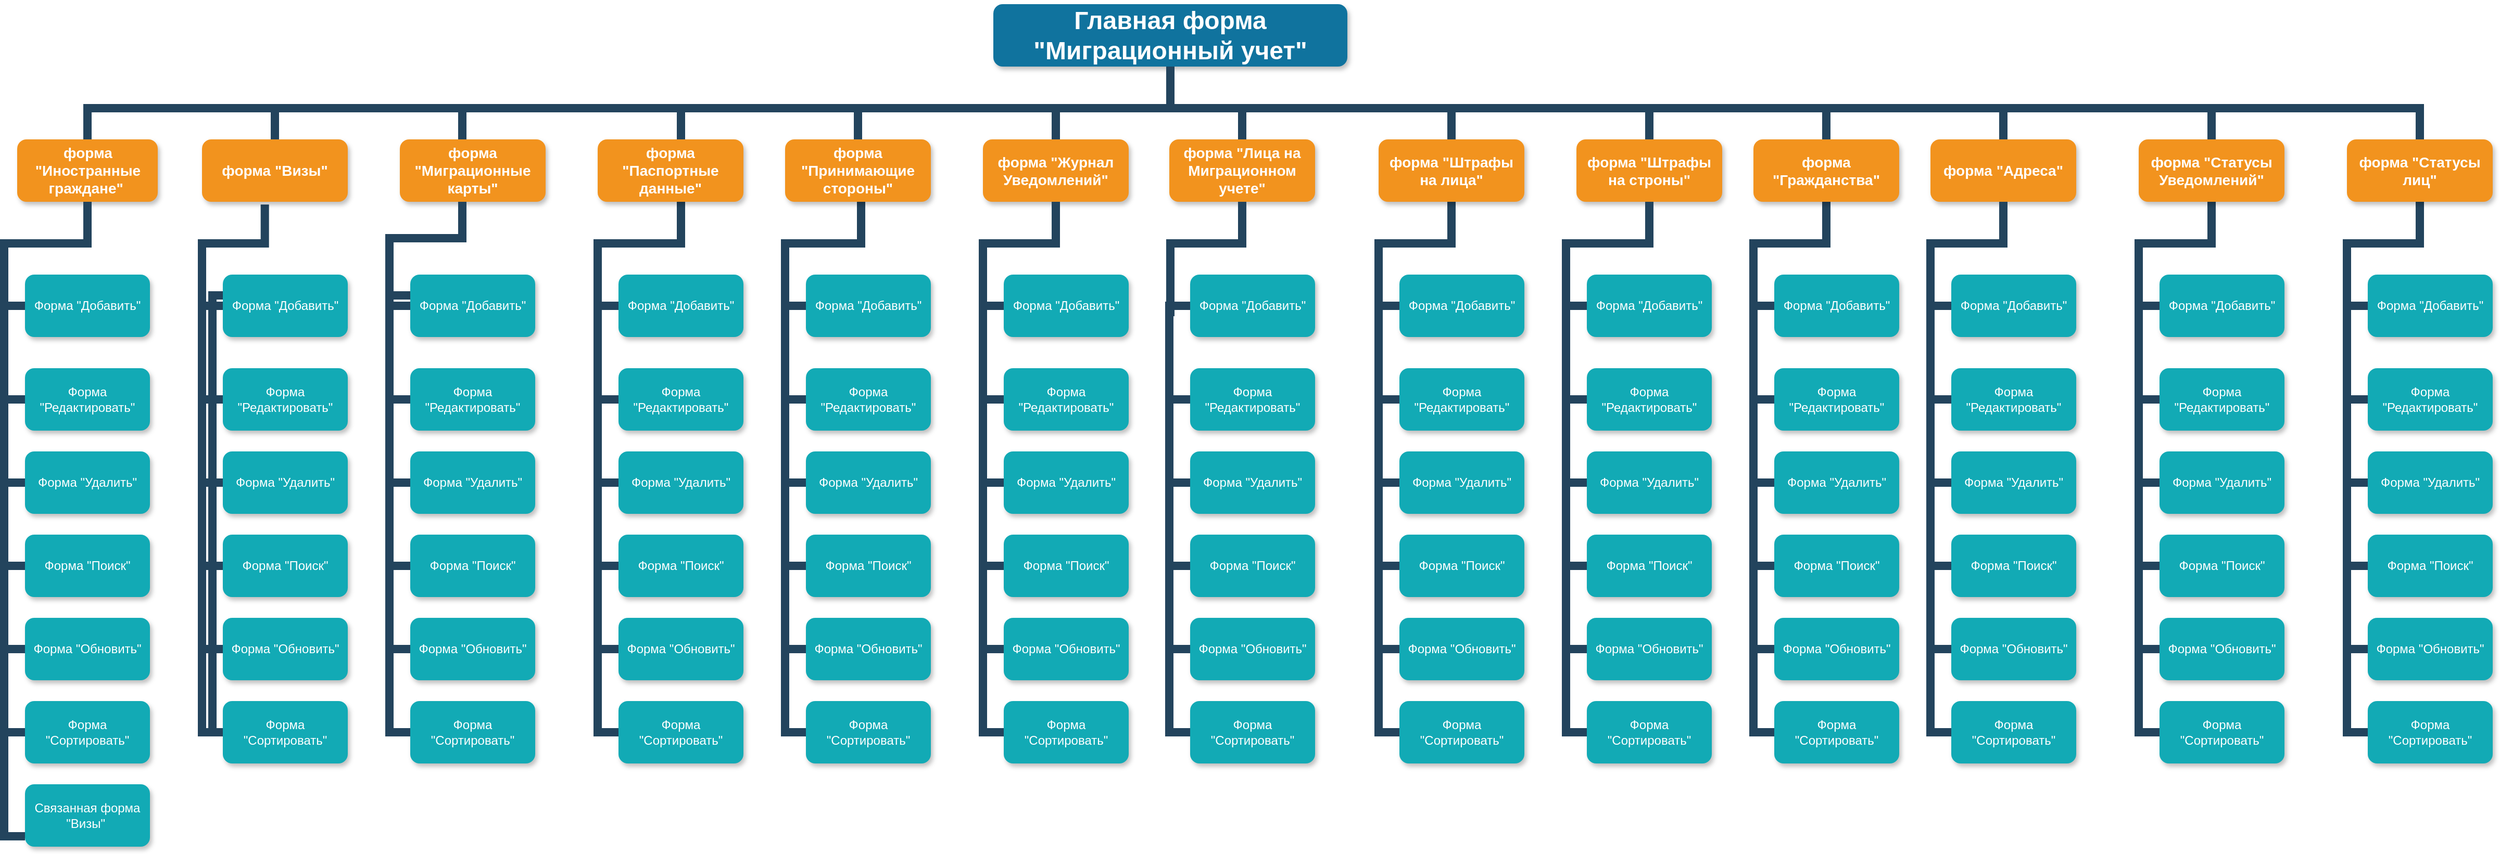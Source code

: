 <mxfile version="13.9.9" type="device"><diagram name="Page-1" id="64c3da0e-402f-94eb-ee01-a36477274f13"><mxGraphModel dx="1374" dy="903" grid="1" gridSize="10" guides="1" tooltips="1" connect="1" arrows="1" fold="1" page="1" pageScale="1" pageWidth="1169" pageHeight="826" background="#ffffff" math="0" shadow="0"><root><mxCell id="0"/><mxCell id="1" parent="0"/><mxCell id="2" value="Главная форма &quot;Миграционный учет&quot;" style="whiteSpace=wrap;rounded=1;shadow=1;fillColor=#10739E;strokeColor=none;fontColor=#FFFFFF;fontStyle=1;fontSize=24" parent="1" vertex="1"><mxGeometry x="1000" y="50" width="340" height="60" as="geometry"/></mxCell><mxCell id="3" value="форма &quot;Иностранные граждане&quot; " style="whiteSpace=wrap;rounded=1;fillColor=#F2931E;strokeColor=none;shadow=1;fontColor=#FFFFFF;fontStyle=1;fontSize=14" parent="1" vertex="1"><mxGeometry x="62.5" y="180" width="135" height="60" as="geometry"/></mxCell><mxCell id="4" value="форма &quot;Миграционные карты&quot;" style="whiteSpace=wrap;rounded=1;fillColor=#F2931E;strokeColor=none;shadow=1;fontColor=#FFFFFF;fontStyle=1;fontSize=14" parent="1" vertex="1"><mxGeometry x="430" y="180.0" width="140" height="60" as="geometry"/></mxCell><mxCell id="6" value="форма &quot;Журнал Уведомлений&quot;" style="whiteSpace=wrap;rounded=1;fillColor=#F2931E;strokeColor=none;shadow=1;fontColor=#FFFFFF;fontStyle=1;fontSize=14" parent="1" vertex="1"><mxGeometry x="990" y="180.0" width="140" height="60" as="geometry"/></mxCell><mxCell id="7" value="форма &quot;Лица на Миграционном учете&quot;" style="whiteSpace=wrap;rounded=1;fillColor=#F2931E;strokeColor=none;shadow=1;fontColor=#FFFFFF;fontStyle=1;fontSize=14" parent="1" vertex="1"><mxGeometry x="1169" y="180.0" width="140" height="60" as="geometry"/></mxCell><mxCell id="8" value="форма &quot;Штрафы на строны&quot;" style="whiteSpace=wrap;rounded=1;fillColor=#F2931E;strokeColor=none;shadow=1;fontColor=#FFFFFF;fontStyle=1;fontSize=14" parent="1" vertex="1"><mxGeometry x="1560" y="180.0" width="140" height="60" as="geometry"/></mxCell><mxCell id="10" value="Форма &quot;Добавить&quot;" style="whiteSpace=wrap;rounded=1;fillColor=#12AAB5;strokeColor=none;shadow=1;fontColor=#FFFFFF;" parent="1" vertex="1"><mxGeometry x="70" y="310.0" width="120" height="60" as="geometry"/></mxCell><mxCell id="23" value="Форма &quot;Редактировать&quot;" style="whiteSpace=wrap;rounded=1;strokeColor=none;shadow=1;fontColor=#FFFFFF;fontStyle=0;fillColor=#12AAB5;" parent="1" vertex="1"><mxGeometry x="70.0" y="400.0" width="120" height="60" as="geometry"/></mxCell><mxCell id="24" value="Форма &quot;Удалить&quot;" style="whiteSpace=wrap;rounded=1;strokeColor=none;shadow=1;fontColor=#FFFFFF;fontStyle=0;fillColor=#12AAB5;" parent="1" vertex="1"><mxGeometry x="70.0" y="480.0" width="120" height="60" as="geometry"/></mxCell><mxCell id="25" value="Форма &quot;Поиск&quot;" style="whiteSpace=wrap;rounded=1;strokeColor=none;shadow=1;fontColor=#FFFFFF;fontStyle=0;fillColor=#12AAB5;" parent="1" vertex="1"><mxGeometry x="70.0" y="560.0" width="120" height="60" as="geometry"/></mxCell><mxCell id="26" value="Форма &quot;Обновить&quot;" style="whiteSpace=wrap;rounded=1;strokeColor=none;shadow=1;fontColor=#FFFFFF;fontStyle=0;fillColor=#12AAB5;" parent="1" vertex="1"><mxGeometry x="70.0" y="640.0" width="120" height="60" as="geometry"/></mxCell><mxCell id="27" value="Форма &quot;Сортировать&quot;" style="whiteSpace=wrap;rounded=1;strokeColor=none;shadow=1;fontColor=#FFFFFF;fontStyle=0;fillColor=#12AAB5;" parent="1" vertex="1"><mxGeometry x="70.0" y="720.0" width="120" height="60" as="geometry"/></mxCell><mxCell id="103" value="" style="edgeStyle=elbowEdgeStyle;elbow=vertical;rounded=0;fontColor=#000000;endArrow=none;endFill=0;strokeWidth=8;strokeColor=#23445D;exitX=0.5;exitY=1;exitDx=0;exitDy=0;" parent="1" source="3" edge="1"><mxGeometry width="100" height="100" relative="1" as="geometry"><mxPoint x="20" y="290" as="sourcePoint"/><mxPoint x="50" y="340" as="targetPoint"/><Array as="points"><mxPoint x="110" y="280"/><mxPoint x="50" y="275"/></Array></mxGeometry></mxCell><mxCell id="104" value="" style="edgeStyle=elbowEdgeStyle;elbow=vertical;rounded=0;fontColor=#000000;endArrow=none;endFill=0;strokeWidth=8;strokeColor=#23445D;exitX=0.431;exitY=1.044;exitDx=0;exitDy=0;exitPerimeter=0;" parent="1" source="8SllDZM-K86TwZVOTmQy-238" edge="1"><mxGeometry width="100" height="100" relative="1" as="geometry"><mxPoint x="360" y="290" as="sourcePoint"/><mxPoint x="240" y="340" as="targetPoint"/><Array as="points"><mxPoint x="290" y="280"/><mxPoint x="290" y="260"/><mxPoint x="250" y="270"/><mxPoint x="310" y="320"/><mxPoint x="320" y="290"/></Array></mxGeometry></mxCell><mxCell id="105" value="" style="edgeStyle=elbowEdgeStyle;elbow=horizontal;rounded=0;fontColor=#000000;endArrow=none;endFill=0;strokeWidth=8;strokeColor=#23445D;" parent="1" source="10" target="23" edge="1"><mxGeometry width="100" height="100" relative="1" as="geometry"><mxPoint x="10" y="480" as="sourcePoint"/><mxPoint x="110" y="380" as="targetPoint"/><Array as="points"><mxPoint x="50" y="380"/></Array></mxGeometry></mxCell><mxCell id="106" value="" style="edgeStyle=elbowEdgeStyle;elbow=horizontal;rounded=0;fontColor=#000000;endArrow=none;endFill=0;strokeWidth=8;strokeColor=#23445D;" parent="1" source="10" target="24" edge="1"><mxGeometry width="100" height="100" relative="1" as="geometry"><mxPoint x="80" y="340" as="sourcePoint"/><mxPoint x="80" y="440" as="targetPoint"/><Array as="points"><mxPoint x="50" y="400"/></Array></mxGeometry></mxCell><mxCell id="107" value="" style="edgeStyle=elbowEdgeStyle;elbow=horizontal;rounded=0;fontColor=#000000;endArrow=none;endFill=0;strokeWidth=8;strokeColor=#23445D;" parent="1" source="10" target="27" edge="1"><mxGeometry width="100" height="100" relative="1" as="geometry"><mxPoint x="80" y="340" as="sourcePoint"/><mxPoint x="80" y="440" as="targetPoint"/><Array as="points"><mxPoint x="50" y="540"/></Array></mxGeometry></mxCell><mxCell id="109" value="" style="edgeStyle=elbowEdgeStyle;elbow=horizontal;rounded=0;fontColor=#000000;endArrow=none;endFill=0;strokeWidth=8;strokeColor=#23445D;" parent="1" source="10" target="26" edge="1"><mxGeometry width="100" height="100" relative="1" as="geometry"><mxPoint x="100" y="360" as="sourcePoint"/><mxPoint x="100" y="460" as="targetPoint"/><Array as="points"><mxPoint x="50" y="410"/></Array></mxGeometry></mxCell><mxCell id="110" value="" style="edgeStyle=elbowEdgeStyle;elbow=horizontal;rounded=0;fontColor=#000000;endArrow=none;endFill=0;strokeWidth=8;strokeColor=#23445D;" parent="1" source="10" target="25" edge="1"><mxGeometry width="100" height="100" relative="1" as="geometry"><mxPoint x="110" y="370" as="sourcePoint"/><mxPoint x="110" y="470" as="targetPoint"/><Array as="points"><mxPoint x="50" y="430"/></Array></mxGeometry></mxCell><mxCell id="112" value="" style="edgeStyle=elbowEdgeStyle;elbow=horizontal;rounded=0;fontColor=#000000;endArrow=none;endFill=0;strokeWidth=8;strokeColor=#23445D;" parent="1" target="39" edge="1"><mxGeometry width="100" height="100" relative="1" as="geometry"><mxPoint x="270" y="330" as="sourcePoint"/><mxPoint x="260" y="510.0" as="targetPoint"/><Array as="points"><mxPoint x="250" y="420"/></Array></mxGeometry></mxCell><mxCell id="113" value="" style="edgeStyle=elbowEdgeStyle;elbow=horizontal;rounded=0;fontColor=#000000;endArrow=none;endFill=0;strokeWidth=8;strokeColor=#23445D;" parent="1" target="42" edge="1"><mxGeometry width="100" height="100" relative="1" as="geometry"><mxPoint x="270" y="330" as="sourcePoint"/><mxPoint x="260.0" y="750.0" as="targetPoint"/><Array as="points"><mxPoint x="250" y="540"/></Array></mxGeometry></mxCell><mxCell id="114" value="" style="edgeStyle=elbowEdgeStyle;elbow=horizontal;rounded=0;fontColor=#000000;endArrow=none;endFill=0;strokeWidth=8;strokeColor=#23445D;" parent="1" target="41" edge="1"><mxGeometry width="100" height="100" relative="1" as="geometry"><mxPoint x="270" y="330" as="sourcePoint"/><mxPoint x="260.0" y="670.0" as="targetPoint"/><Array as="points"><mxPoint x="250" y="500"/></Array></mxGeometry></mxCell><mxCell id="115" value="" style="edgeStyle=elbowEdgeStyle;elbow=horizontal;rounded=0;fontColor=#000000;endArrow=none;endFill=0;strokeWidth=8;strokeColor=#23445D;" parent="1" target="40" edge="1"><mxGeometry width="100" height="100" relative="1" as="geometry"><mxPoint x="270" y="330" as="sourcePoint"/><mxPoint x="260" y="590.0" as="targetPoint"/><Array as="points"><mxPoint x="250" y="460"/></Array></mxGeometry></mxCell><mxCell id="116" value="" style="edgeStyle=elbowEdgeStyle;elbow=vertical;rounded=0;fontColor=#000000;endArrow=none;endFill=0;strokeWidth=8;strokeColor=#23445D;" parent="1" source="4" edge="1"><mxGeometry width="100" height="100" relative="1" as="geometry"><mxPoint x="240" y="240.0" as="sourcePoint"/><mxPoint x="420" y="340" as="targetPoint"/><Array as="points"><mxPoint x="490" y="275"/></Array></mxGeometry></mxCell><mxCell id="117" value="" style="edgeStyle=elbowEdgeStyle;elbow=vertical;rounded=0;fontColor=#000000;endArrow=none;endFill=0;strokeWidth=8;strokeColor=#23445D;" parent="1" source="8SllDZM-K86TwZVOTmQy-376" edge="1"><mxGeometry width="100" height="100" relative="1" as="geometry"><mxPoint x="700" y="280" as="sourcePoint"/><mxPoint x="620" y="340" as="targetPoint"/><Array as="points"><mxPoint x="700" y="280"/><mxPoint x="710" y="240"/></Array></mxGeometry></mxCell><mxCell id="118" value="" style="edgeStyle=elbowEdgeStyle;elbow=horizontal;rounded=0;fontColor=#000000;endArrow=none;endFill=0;strokeWidth=8;strokeColor=#23445D;" parent="1" target="45" edge="1"><mxGeometry width="100" height="100" relative="1" as="geometry"><mxPoint x="440.0" y="330" as="sourcePoint"/><mxPoint x="430.0" y="430" as="targetPoint"/><Array as="points"><mxPoint x="420" y="380"/></Array></mxGeometry></mxCell><mxCell id="119" value="" style="edgeStyle=elbowEdgeStyle;elbow=horizontal;rounded=0;fontColor=#000000;endArrow=none;endFill=0;strokeWidth=8;strokeColor=#23445D;" parent="1" target="46" edge="1"><mxGeometry width="100" height="100" relative="1" as="geometry"><mxPoint x="440.0" y="330" as="sourcePoint"/><mxPoint x="430.0" y="510" as="targetPoint"/><Array as="points"><mxPoint x="420" y="420"/></Array></mxGeometry></mxCell><mxCell id="120" value="" style="edgeStyle=elbowEdgeStyle;elbow=horizontal;rounded=0;fontColor=#000000;endArrow=none;endFill=0;strokeWidth=8;strokeColor=#23445D;" parent="1" target="49" edge="1"><mxGeometry width="100" height="100" relative="1" as="geometry"><mxPoint x="440.0" y="330" as="sourcePoint"/><mxPoint x="430" y="750" as="targetPoint"/><Array as="points"><mxPoint x="420" y="550"/></Array></mxGeometry></mxCell><mxCell id="121" value="" style="edgeStyle=elbowEdgeStyle;elbow=horizontal;rounded=0;fontColor=#000000;endArrow=none;endFill=0;strokeWidth=8;strokeColor=#23445D;" parent="1" target="48" edge="1"><mxGeometry width="100" height="100" relative="1" as="geometry"><mxPoint x="440.0" y="330" as="sourcePoint"/><mxPoint x="430" y="670" as="targetPoint"/><Array as="points"><mxPoint x="420" y="500"/></Array></mxGeometry></mxCell><mxCell id="122" value="" style="edgeStyle=elbowEdgeStyle;elbow=horizontal;rounded=0;fontColor=#000000;endArrow=none;endFill=0;strokeWidth=8;strokeColor=#23445D;" parent="1" target="47" edge="1"><mxGeometry width="100" height="100" relative="1" as="geometry"><mxPoint x="440.0" y="330" as="sourcePoint"/><mxPoint x="430.0" y="590" as="targetPoint"/><Array as="points"><mxPoint x="420" y="470"/></Array></mxGeometry></mxCell><mxCell id="221" value="" style="edgeStyle=elbowEdgeStyle;elbow=vertical;rounded=0;fontColor=#000000;endArrow=none;endFill=0;strokeWidth=8;strokeColor=#23445D;" parent="1" source="8SllDZM-K86TwZVOTmQy-378" edge="1"><mxGeometry width="100" height="100" relative="1" as="geometry"><mxPoint x="780" y="270" as="sourcePoint"/><mxPoint x="800" y="340" as="targetPoint"/><Array as="points"><mxPoint x="873" y="280"/><mxPoint x="873" y="240"/><mxPoint x="873" y="300"/></Array></mxGeometry></mxCell><mxCell id="222" value="" style="edgeStyle=elbowEdgeStyle;elbow=vertical;rounded=0;fontColor=#000000;endArrow=none;endFill=0;strokeWidth=8;strokeColor=#23445D;exitX=0.5;exitY=1;exitDx=0;exitDy=0;" parent="1" source="6" edge="1"><mxGeometry width="100" height="100" relative="1" as="geometry"><mxPoint x="1030" y="280" as="sourcePoint"/><mxPoint x="990" y="340" as="targetPoint"/><Array as="points"><mxPoint x="1050" y="280"/><mxPoint x="1070" y="290"/><mxPoint x="1060" y="280"/><mxPoint x="1070" y="260"/><mxPoint x="1050" y="280"/></Array></mxGeometry></mxCell><mxCell id="223" value="" style="edgeStyle=elbowEdgeStyle;elbow=vertical;rounded=0;fontColor=#000000;endArrow=none;endFill=0;strokeWidth=8;strokeColor=#23445D;exitX=0.5;exitY=1;exitDx=0;exitDy=0;" parent="1" source="7" edge="1"><mxGeometry width="100" height="100" relative="1" as="geometry"><mxPoint x="1340" y="300" as="sourcePoint"/><mxPoint x="1170" y="350" as="targetPoint"/><Array as="points"><mxPoint x="1200" y="280"/><mxPoint x="1160" y="300"/><mxPoint x="1220" y="280"/><mxPoint x="1238" y="300"/></Array></mxGeometry></mxCell><mxCell id="224" value="" style="edgeStyle=elbowEdgeStyle;elbow=vertical;rounded=0;fontColor=#000000;endArrow=none;endFill=0;strokeWidth=8;strokeColor=#23445D;exitX=0.5;exitY=1;exitDx=0;exitDy=0;" parent="1" source="8SllDZM-K86TwZVOTmQy-379" edge="1"><mxGeometry width="100" height="100" relative="1" as="geometry"><mxPoint x="1430" y="290" as="sourcePoint"/><mxPoint x="1370" y="340" as="targetPoint"/><Array as="points"><mxPoint x="1390" y="280"/><mxPoint x="1460" y="250"/><mxPoint x="1240" y="250"/></Array></mxGeometry></mxCell><mxCell id="225" value="" style="edgeStyle=elbowEdgeStyle;elbow=vertical;rounded=0;fontColor=#000000;endArrow=none;endFill=0;strokeWidth=8;strokeColor=#23445D;" parent="1" source="8" edge="1"><mxGeometry width="100" height="100" relative="1" as="geometry"><mxPoint x="1550" y="290" as="sourcePoint"/><mxPoint x="1550" y="340" as="targetPoint"/><Array as="points"><mxPoint x="1630" y="280"/></Array></mxGeometry></mxCell><mxCell id="226" value="" style="edgeStyle=elbowEdgeStyle;elbow=vertical;rounded=0;fontColor=#000000;endArrow=none;endFill=0;strokeWidth=8;strokeColor=#23445D;exitX=0.5;exitY=1;exitDx=0;exitDy=0;" parent="1" source="8SllDZM-K86TwZVOTmQy-385" edge="1"><mxGeometry width="100" height="100" relative="1" as="geometry"><mxPoint x="1780" y="290" as="sourcePoint"/><mxPoint x="1730" y="340" as="targetPoint"/><Array as="points"><mxPoint x="1770" y="280"/></Array></mxGeometry></mxCell><mxCell id="227" value="" style="edgeStyle=elbowEdgeStyle;elbow=vertical;rounded=0;fontColor=#000000;endArrow=none;endFill=0;strokeWidth=8;strokeColor=#23445D;exitX=0.5;exitY=1;exitDx=0;exitDy=0;" parent="1" source="8SllDZM-K86TwZVOTmQy-388" edge="1"><mxGeometry width="100" height="100" relative="1" as="geometry"><mxPoint x="2220" y="240.0" as="sourcePoint"/><mxPoint x="2300" y="340" as="targetPoint"/><Array as="points"><mxPoint x="2380" y="280"/><mxPoint x="2320" y="280"/></Array></mxGeometry></mxCell><mxCell id="228" value="" style="edgeStyle=elbowEdgeStyle;elbow=vertical;rounded=0;fontColor=#000000;endArrow=none;endFill=0;strokeWidth=8;strokeColor=#23445D;exitX=0.5;exitY=1;exitDx=0;exitDy=0;" parent="1" source="8SllDZM-K86TwZVOTmQy-387" edge="1"><mxGeometry width="100" height="100" relative="1" as="geometry"><mxPoint x="2220" y="240.0" as="sourcePoint"/><mxPoint x="2100" y="340" as="targetPoint"/><Array as="points"><mxPoint x="2160" y="280"/></Array></mxGeometry></mxCell><mxCell id="229" value="" style="edgeStyle=elbowEdgeStyle;elbow=vertical;rounded=0;fontColor=#000000;endArrow=none;endFill=0;strokeWidth=8;strokeColor=#23445D;" parent="1" source="2" target="3" edge="1"><mxGeometry width="100" height="100" relative="1" as="geometry"><mxPoint x="540" y="140" as="sourcePoint"/><mxPoint x="640" y="40" as="targetPoint"/><Array as="points"><mxPoint x="270" y="150"/></Array></mxGeometry></mxCell><mxCell id="230" value="" style="edgeStyle=elbowEdgeStyle;elbow=vertical;rounded=0;fontColor=#000000;endArrow=none;endFill=0;strokeWidth=8;strokeColor=#23445D;" parent="1" source="2" target="4" edge="1"><mxGeometry width="100" height="100" relative="1" as="geometry"><mxPoint x="550" y="150" as="sourcePoint"/><mxPoint x="650" y="50" as="targetPoint"/><Array as="points"><mxPoint x="490" y="150"/><mxPoint x="540" y="150"/><mxPoint x="640" y="140"/><mxPoint x="490" y="140"/><mxPoint x="550" y="140"/></Array></mxGeometry></mxCell><mxCell id="231" value="" style="edgeStyle=elbowEdgeStyle;elbow=vertical;rounded=0;fontColor=#000000;endArrow=none;endFill=0;strokeWidth=8;strokeColor=#23445D;entryX=0.5;entryY=0;entryDx=0;entryDy=0;" parent="1" target="6" edge="1"><mxGeometry width="100" height="100" relative="1" as="geometry"><mxPoint x="1170" y="120" as="sourcePoint"/><mxPoint x="660" y="60" as="targetPoint"/><Array as="points"><mxPoint x="1140" y="150"/><mxPoint x="1060" y="180"/></Array></mxGeometry></mxCell><mxCell id="232" value="" style="edgeStyle=elbowEdgeStyle;elbow=vertical;rounded=0;fontColor=#000000;endArrow=none;endFill=0;strokeWidth=8;strokeColor=#23445D;entryX=0.5;entryY=0;entryDx=0;entryDy=0;" parent="1" source="2" target="7" edge="1"><mxGeometry width="100" height="100" relative="1" as="geometry"><mxPoint x="570" y="170" as="sourcePoint"/><mxPoint x="670" y="70" as="targetPoint"/><Array as="points"><mxPoint x="1170" y="150"/></Array></mxGeometry></mxCell><mxCell id="233" value="" style="edgeStyle=elbowEdgeStyle;elbow=vertical;rounded=0;fontColor=#000000;endArrow=none;endFill=0;strokeWidth=8;strokeColor=#23445D;" parent="1" source="2" target="8" edge="1"><mxGeometry width="100" height="100" relative="1" as="geometry"><mxPoint x="580" y="180" as="sourcePoint"/><mxPoint x="680" y="80" as="targetPoint"/><Array as="points"><mxPoint x="1380" y="150"/></Array></mxGeometry></mxCell><mxCell id="234" value="" style="edgeStyle=elbowEdgeStyle;elbow=vertical;rounded=0;fontColor=#000000;endArrow=none;endFill=0;strokeWidth=8;strokeColor=#23445D;entryX=0.5;entryY=0;entryDx=0;entryDy=0;" parent="1" source="2" target="8SllDZM-K86TwZVOTmQy-387" edge="1"><mxGeometry width="100" height="100" relative="1" as="geometry"><mxPoint x="590" y="190" as="sourcePoint"/><mxPoint x="2220" y="180.0" as="targetPoint"/><Array as="points"><mxPoint x="1170" y="150"/></Array></mxGeometry></mxCell><mxCell id="8SllDZM-K86TwZVOTmQy-238" value="форма &quot;Визы&quot;" style="whiteSpace=wrap;rounded=1;fillColor=#F2931E;strokeColor=none;shadow=1;fontColor=#FFFFFF;fontStyle=1;fontSize=14" vertex="1" parent="1"><mxGeometry x="240" y="180" width="140" height="60" as="geometry"/></mxCell><mxCell id="8SllDZM-K86TwZVOTmQy-239" value="Связанная форма &quot;Визы&quot; " style="whiteSpace=wrap;rounded=1;strokeColor=none;shadow=1;fontColor=#FFFFFF;fontStyle=0;fillColor=#12AAB5;" vertex="1" parent="1"><mxGeometry x="70.0" y="800.0" width="120" height="60" as="geometry"/></mxCell><mxCell id="8SllDZM-K86TwZVOTmQy-240" value="" style="edgeStyle=elbowEdgeStyle;elbow=horizontal;rounded=0;fontColor=#000000;endArrow=none;endFill=0;strokeWidth=8;strokeColor=#23445D;" edge="1" parent="1"><mxGeometry width="100" height="100" relative="1" as="geometry"><mxPoint x="70" y="430" as="sourcePoint"/><mxPoint x="70.0" y="850" as="targetPoint"/><Array as="points"><mxPoint x="50" y="640"/></Array></mxGeometry></mxCell><mxCell id="8SllDZM-K86TwZVOTmQy-241" value="" style="edgeStyle=elbowEdgeStyle;elbow=vertical;rounded=0;fontColor=#000000;endArrow=none;endFill=0;strokeWidth=8;strokeColor=#23445D;exitX=0.5;exitY=1;exitDx=0;exitDy=0;entryX=0.5;entryY=0;entryDx=0;entryDy=0;" edge="1" parent="1" source="2" target="8SllDZM-K86TwZVOTmQy-238"><mxGeometry width="100" height="100" relative="1" as="geometry"><mxPoint x="900" y="110" as="sourcePoint"/><mxPoint x="330" y="170.0" as="targetPoint"/><Array as="points"><mxPoint x="1150" y="150"/><mxPoint x="370" y="150"/><mxPoint x="370" y="140"/><mxPoint x="410" y="150"/></Array></mxGeometry></mxCell><mxCell id="8SllDZM-K86TwZVOTmQy-243" value="Форма &quot;Добавить&quot;" style="whiteSpace=wrap;rounded=1;fillColor=#12AAB5;strokeColor=none;shadow=1;fontColor=#FFFFFF;" vertex="1" parent="1"><mxGeometry x="260" y="310.0" width="120" height="60" as="geometry"/></mxCell><mxCell id="8SllDZM-K86TwZVOTmQy-244" value="Форма &quot;Редактировать&quot;" style="whiteSpace=wrap;rounded=1;strokeColor=none;shadow=1;fontColor=#FFFFFF;fontStyle=0;fillColor=#12AAB5;" vertex="1" parent="1"><mxGeometry x="260.0" y="400.0" width="120" height="60" as="geometry"/></mxCell><mxCell id="8SllDZM-K86TwZVOTmQy-245" value="Форма &quot;Удалить&quot;" style="whiteSpace=wrap;rounded=1;strokeColor=none;shadow=1;fontColor=#FFFFFF;fontStyle=0;fillColor=#12AAB5;" vertex="1" parent="1"><mxGeometry x="260.0" y="480.0" width="120" height="60" as="geometry"/></mxCell><mxCell id="8SllDZM-K86TwZVOTmQy-246" value="Форма &quot;Поиск&quot;" style="whiteSpace=wrap;rounded=1;strokeColor=none;shadow=1;fontColor=#FFFFFF;fontStyle=0;fillColor=#12AAB5;" vertex="1" parent="1"><mxGeometry x="260.0" y="560.0" width="120" height="60" as="geometry"/></mxCell><mxCell id="8SllDZM-K86TwZVOTmQy-247" value="Форма &quot;Обновить&quot;" style="whiteSpace=wrap;rounded=1;strokeColor=none;shadow=1;fontColor=#FFFFFF;fontStyle=0;fillColor=#12AAB5;" vertex="1" parent="1"><mxGeometry x="260.0" y="640.0" width="120" height="60" as="geometry"/></mxCell><mxCell id="8SllDZM-K86TwZVOTmQy-248" value="Форма &quot;Сортировать&quot;" style="whiteSpace=wrap;rounded=1;strokeColor=none;shadow=1;fontColor=#FFFFFF;fontStyle=0;fillColor=#12AAB5;" vertex="1" parent="1"><mxGeometry x="260.0" y="720.0" width="120" height="60" as="geometry"/></mxCell><mxCell id="8SllDZM-K86TwZVOTmQy-249" value="" style="edgeStyle=elbowEdgeStyle;elbow=horizontal;rounded=0;fontColor=#000000;endArrow=none;endFill=0;strokeWidth=8;strokeColor=#23445D;" edge="1" parent="1" source="8SllDZM-K86TwZVOTmQy-243" target="8SllDZM-K86TwZVOTmQy-244"><mxGeometry width="100" height="100" relative="1" as="geometry"><mxPoint x="200" y="480" as="sourcePoint"/><mxPoint x="300" y="380" as="targetPoint"/><Array as="points"><mxPoint x="240" y="380"/></Array></mxGeometry></mxCell><mxCell id="8SllDZM-K86TwZVOTmQy-250" value="" style="edgeStyle=elbowEdgeStyle;elbow=horizontal;rounded=0;fontColor=#000000;endArrow=none;endFill=0;strokeWidth=8;strokeColor=#23445D;" edge="1" parent="1" source="8SllDZM-K86TwZVOTmQy-243" target="8SllDZM-K86TwZVOTmQy-245"><mxGeometry width="100" height="100" relative="1" as="geometry"><mxPoint x="270" y="340" as="sourcePoint"/><mxPoint x="270" y="440" as="targetPoint"/><Array as="points"><mxPoint x="240" y="400"/></Array></mxGeometry></mxCell><mxCell id="8SllDZM-K86TwZVOTmQy-251" value="" style="edgeStyle=elbowEdgeStyle;elbow=horizontal;rounded=0;fontColor=#000000;endArrow=none;endFill=0;strokeWidth=8;strokeColor=#23445D;" edge="1" parent="1" source="8SllDZM-K86TwZVOTmQy-243" target="8SllDZM-K86TwZVOTmQy-248"><mxGeometry width="100" height="100" relative="1" as="geometry"><mxPoint x="270" y="340" as="sourcePoint"/><mxPoint x="270" y="440" as="targetPoint"/><Array as="points"><mxPoint x="240" y="540"/></Array></mxGeometry></mxCell><mxCell id="8SllDZM-K86TwZVOTmQy-252" value="" style="edgeStyle=elbowEdgeStyle;elbow=horizontal;rounded=0;fontColor=#000000;endArrow=none;endFill=0;strokeWidth=8;strokeColor=#23445D;" edge="1" parent="1" source="8SllDZM-K86TwZVOTmQy-243" target="8SllDZM-K86TwZVOTmQy-247"><mxGeometry width="100" height="100" relative="1" as="geometry"><mxPoint x="290" y="360" as="sourcePoint"/><mxPoint x="290" y="460" as="targetPoint"/><Array as="points"><mxPoint x="240" y="410"/></Array></mxGeometry></mxCell><mxCell id="8SllDZM-K86TwZVOTmQy-253" value="" style="edgeStyle=elbowEdgeStyle;elbow=horizontal;rounded=0;fontColor=#000000;endArrow=none;endFill=0;strokeWidth=8;strokeColor=#23445D;" edge="1" parent="1" source="8SllDZM-K86TwZVOTmQy-243" target="8SllDZM-K86TwZVOTmQy-246"><mxGeometry width="100" height="100" relative="1" as="geometry"><mxPoint x="300" y="370" as="sourcePoint"/><mxPoint x="300" y="470" as="targetPoint"/><Array as="points"><mxPoint x="240" y="430"/></Array></mxGeometry></mxCell><mxCell id="8SllDZM-K86TwZVOTmQy-255" value="Форма &quot;Добавить&quot;" style="whiteSpace=wrap;rounded=1;fillColor=#12AAB5;strokeColor=none;shadow=1;fontColor=#FFFFFF;" vertex="1" parent="1"><mxGeometry x="440" y="310.0" width="120" height="60" as="geometry"/></mxCell><mxCell id="8SllDZM-K86TwZVOTmQy-256" value="Форма &quot;Редактировать&quot;" style="whiteSpace=wrap;rounded=1;strokeColor=none;shadow=1;fontColor=#FFFFFF;fontStyle=0;fillColor=#12AAB5;" vertex="1" parent="1"><mxGeometry x="440.0" y="400.0" width="120" height="60" as="geometry"/></mxCell><mxCell id="8SllDZM-K86TwZVOTmQy-257" value="Форма &quot;Удалить&quot;" style="whiteSpace=wrap;rounded=1;strokeColor=none;shadow=1;fontColor=#FFFFFF;fontStyle=0;fillColor=#12AAB5;" vertex="1" parent="1"><mxGeometry x="440.0" y="480.0" width="120" height="60" as="geometry"/></mxCell><mxCell id="8SllDZM-K86TwZVOTmQy-258" value="Форма &quot;Поиск&quot;" style="whiteSpace=wrap;rounded=1;strokeColor=none;shadow=1;fontColor=#FFFFFF;fontStyle=0;fillColor=#12AAB5;" vertex="1" parent="1"><mxGeometry x="440.0" y="560.0" width="120" height="60" as="geometry"/></mxCell><mxCell id="8SllDZM-K86TwZVOTmQy-259" value="Форма &quot;Обновить&quot;" style="whiteSpace=wrap;rounded=1;strokeColor=none;shadow=1;fontColor=#FFFFFF;fontStyle=0;fillColor=#12AAB5;" vertex="1" parent="1"><mxGeometry x="440.0" y="640.0" width="120" height="60" as="geometry"/></mxCell><mxCell id="8SllDZM-K86TwZVOTmQy-260" value="Форма &quot;Сортировать&quot;" style="whiteSpace=wrap;rounded=1;strokeColor=none;shadow=1;fontColor=#FFFFFF;fontStyle=0;fillColor=#12AAB5;" vertex="1" parent="1"><mxGeometry x="440.0" y="720.0" width="120" height="60" as="geometry"/></mxCell><mxCell id="8SllDZM-K86TwZVOTmQy-261" value="" style="edgeStyle=elbowEdgeStyle;elbow=horizontal;rounded=0;fontColor=#000000;endArrow=none;endFill=0;strokeWidth=8;strokeColor=#23445D;" edge="1" parent="1" source="8SllDZM-K86TwZVOTmQy-255" target="8SllDZM-K86TwZVOTmQy-256"><mxGeometry width="100" height="100" relative="1" as="geometry"><mxPoint x="380" y="480" as="sourcePoint"/><mxPoint x="480" y="380" as="targetPoint"/><Array as="points"><mxPoint x="420" y="380"/></Array></mxGeometry></mxCell><mxCell id="8SllDZM-K86TwZVOTmQy-262" value="" style="edgeStyle=elbowEdgeStyle;elbow=horizontal;rounded=0;fontColor=#000000;endArrow=none;endFill=0;strokeWidth=8;strokeColor=#23445D;" edge="1" parent="1" source="8SllDZM-K86TwZVOTmQy-255" target="8SllDZM-K86TwZVOTmQy-257"><mxGeometry width="100" height="100" relative="1" as="geometry"><mxPoint x="450" y="340" as="sourcePoint"/><mxPoint x="450" y="440" as="targetPoint"/><Array as="points"><mxPoint x="420" y="400"/></Array></mxGeometry></mxCell><mxCell id="8SllDZM-K86TwZVOTmQy-263" value="" style="edgeStyle=elbowEdgeStyle;elbow=horizontal;rounded=0;fontColor=#000000;endArrow=none;endFill=0;strokeWidth=8;strokeColor=#23445D;" edge="1" parent="1" source="8SllDZM-K86TwZVOTmQy-255" target="8SllDZM-K86TwZVOTmQy-260"><mxGeometry width="100" height="100" relative="1" as="geometry"><mxPoint x="450" y="340" as="sourcePoint"/><mxPoint x="450" y="440" as="targetPoint"/><Array as="points"><mxPoint x="420" y="540"/></Array></mxGeometry></mxCell><mxCell id="8SllDZM-K86TwZVOTmQy-264" value="" style="edgeStyle=elbowEdgeStyle;elbow=horizontal;rounded=0;fontColor=#000000;endArrow=none;endFill=0;strokeWidth=8;strokeColor=#23445D;" edge="1" parent="1" source="8SllDZM-K86TwZVOTmQy-255" target="8SllDZM-K86TwZVOTmQy-259"><mxGeometry width="100" height="100" relative="1" as="geometry"><mxPoint x="470" y="360" as="sourcePoint"/><mxPoint x="470" y="460" as="targetPoint"/><Array as="points"><mxPoint x="420" y="410"/></Array></mxGeometry></mxCell><mxCell id="8SllDZM-K86TwZVOTmQy-265" value="" style="edgeStyle=elbowEdgeStyle;elbow=horizontal;rounded=0;fontColor=#000000;endArrow=none;endFill=0;strokeWidth=8;strokeColor=#23445D;" edge="1" parent="1" source="8SllDZM-K86TwZVOTmQy-255" target="8SllDZM-K86TwZVOTmQy-258"><mxGeometry width="100" height="100" relative="1" as="geometry"><mxPoint x="480" y="370" as="sourcePoint"/><mxPoint x="480" y="470" as="targetPoint"/><Array as="points"><mxPoint x="420" y="430"/></Array></mxGeometry></mxCell><mxCell id="8SllDZM-K86TwZVOTmQy-266" value="Форма &quot;Добавить&quot;" style="whiteSpace=wrap;rounded=1;fillColor=#12AAB5;strokeColor=none;shadow=1;fontColor=#FFFFFF;" vertex="1" parent="1"><mxGeometry x="640" y="310.0" width="120" height="60" as="geometry"/></mxCell><mxCell id="8SllDZM-K86TwZVOTmQy-267" value="Форма &quot;Редактировать&quot;" style="whiteSpace=wrap;rounded=1;strokeColor=none;shadow=1;fontColor=#FFFFFF;fontStyle=0;fillColor=#12AAB5;" vertex="1" parent="1"><mxGeometry x="640" y="400.0" width="120" height="60" as="geometry"/></mxCell><mxCell id="8SllDZM-K86TwZVOTmQy-268" value="Форма &quot;Удалить&quot;" style="whiteSpace=wrap;rounded=1;strokeColor=none;shadow=1;fontColor=#FFFFFF;fontStyle=0;fillColor=#12AAB5;" vertex="1" parent="1"><mxGeometry x="640.0" y="480.0" width="120" height="60" as="geometry"/></mxCell><mxCell id="8SllDZM-K86TwZVOTmQy-269" value="Форма &quot;Поиск&quot;" style="whiteSpace=wrap;rounded=1;strokeColor=none;shadow=1;fontColor=#FFFFFF;fontStyle=0;fillColor=#12AAB5;" vertex="1" parent="1"><mxGeometry x="640" y="560.0" width="120" height="60" as="geometry"/></mxCell><mxCell id="8SllDZM-K86TwZVOTmQy-270" value="Форма &quot;Обновить&quot;" style="whiteSpace=wrap;rounded=1;strokeColor=none;shadow=1;fontColor=#FFFFFF;fontStyle=0;fillColor=#12AAB5;" vertex="1" parent="1"><mxGeometry x="640.0" y="640.0" width="120" height="60" as="geometry"/></mxCell><mxCell id="8SllDZM-K86TwZVOTmQy-271" value="Форма &quot;Сортировать&quot;" style="whiteSpace=wrap;rounded=1;strokeColor=none;shadow=1;fontColor=#FFFFFF;fontStyle=0;fillColor=#12AAB5;" vertex="1" parent="1"><mxGeometry x="640.0" y="720.0" width="120" height="60" as="geometry"/></mxCell><mxCell id="8SllDZM-K86TwZVOTmQy-272" value="" style="edgeStyle=elbowEdgeStyle;elbow=horizontal;rounded=0;fontColor=#000000;endArrow=none;endFill=0;strokeWidth=8;strokeColor=#23445D;" edge="1" parent="1" source="8SllDZM-K86TwZVOTmQy-266" target="8SllDZM-K86TwZVOTmQy-267"><mxGeometry width="100" height="100" relative="1" as="geometry"><mxPoint x="580" y="480" as="sourcePoint"/><mxPoint x="680" y="380" as="targetPoint"/><Array as="points"><mxPoint x="620" y="380"/></Array></mxGeometry></mxCell><mxCell id="8SllDZM-K86TwZVOTmQy-273" value="" style="edgeStyle=elbowEdgeStyle;elbow=horizontal;rounded=0;fontColor=#000000;endArrow=none;endFill=0;strokeWidth=8;strokeColor=#23445D;" edge="1" parent="1" source="8SllDZM-K86TwZVOTmQy-266" target="8SllDZM-K86TwZVOTmQy-268"><mxGeometry width="100" height="100" relative="1" as="geometry"><mxPoint x="650" y="340" as="sourcePoint"/><mxPoint x="650" y="440" as="targetPoint"/><Array as="points"><mxPoint x="620" y="400"/></Array></mxGeometry></mxCell><mxCell id="8SllDZM-K86TwZVOTmQy-274" value="" style="edgeStyle=elbowEdgeStyle;elbow=horizontal;rounded=0;fontColor=#000000;endArrow=none;endFill=0;strokeWidth=8;strokeColor=#23445D;" edge="1" parent="1" source="8SllDZM-K86TwZVOTmQy-266" target="8SllDZM-K86TwZVOTmQy-271"><mxGeometry width="100" height="100" relative="1" as="geometry"><mxPoint x="650" y="340" as="sourcePoint"/><mxPoint x="650" y="440" as="targetPoint"/><Array as="points"><mxPoint x="620" y="540"/></Array></mxGeometry></mxCell><mxCell id="8SllDZM-K86TwZVOTmQy-275" value="" style="edgeStyle=elbowEdgeStyle;elbow=horizontal;rounded=0;fontColor=#000000;endArrow=none;endFill=0;strokeWidth=8;strokeColor=#23445D;" edge="1" parent="1" source="8SllDZM-K86TwZVOTmQy-266" target="8SllDZM-K86TwZVOTmQy-270"><mxGeometry width="100" height="100" relative="1" as="geometry"><mxPoint x="670" y="360" as="sourcePoint"/><mxPoint x="670" y="460" as="targetPoint"/><Array as="points"><mxPoint x="620" y="410"/></Array></mxGeometry></mxCell><mxCell id="8SllDZM-K86TwZVOTmQy-276" value="" style="edgeStyle=elbowEdgeStyle;elbow=horizontal;rounded=0;fontColor=#000000;endArrow=none;endFill=0;strokeWidth=8;strokeColor=#23445D;" edge="1" parent="1" source="8SllDZM-K86TwZVOTmQy-266" target="8SllDZM-K86TwZVOTmQy-269"><mxGeometry width="100" height="100" relative="1" as="geometry"><mxPoint x="680" y="370" as="sourcePoint"/><mxPoint x="680" y="470" as="targetPoint"/><Array as="points"><mxPoint x="620" y="430"/></Array></mxGeometry></mxCell><mxCell id="8SllDZM-K86TwZVOTmQy-277" value="Форма &quot;Добавить&quot;" style="whiteSpace=wrap;rounded=1;fillColor=#12AAB5;strokeColor=none;shadow=1;fontColor=#FFFFFF;" vertex="1" parent="1"><mxGeometry x="820" y="310.0" width="120" height="60" as="geometry"/></mxCell><mxCell id="8SllDZM-K86TwZVOTmQy-278" value="Форма &quot;Редактировать&quot;" style="whiteSpace=wrap;rounded=1;strokeColor=none;shadow=1;fontColor=#FFFFFF;fontStyle=0;fillColor=#12AAB5;" vertex="1" parent="1"><mxGeometry x="820" y="400.0" width="120" height="60" as="geometry"/></mxCell><mxCell id="8SllDZM-K86TwZVOTmQy-279" value="Форма &quot;Удалить&quot;" style="whiteSpace=wrap;rounded=1;strokeColor=none;shadow=1;fontColor=#FFFFFF;fontStyle=0;fillColor=#12AAB5;" vertex="1" parent="1"><mxGeometry x="820.0" y="480.0" width="120" height="60" as="geometry"/></mxCell><mxCell id="8SllDZM-K86TwZVOTmQy-280" value="Форма &quot;Поиск&quot;" style="whiteSpace=wrap;rounded=1;strokeColor=none;shadow=1;fontColor=#FFFFFF;fontStyle=0;fillColor=#12AAB5;" vertex="1" parent="1"><mxGeometry x="820" y="560.0" width="120" height="60" as="geometry"/></mxCell><mxCell id="8SllDZM-K86TwZVOTmQy-281" value="Форма &quot;Обновить&quot;" style="whiteSpace=wrap;rounded=1;strokeColor=none;shadow=1;fontColor=#FFFFFF;fontStyle=0;fillColor=#12AAB5;" vertex="1" parent="1"><mxGeometry x="820.0" y="640.0" width="120" height="60" as="geometry"/></mxCell><mxCell id="8SllDZM-K86TwZVOTmQy-282" value="Форма &quot;Сортировать&quot;" style="whiteSpace=wrap;rounded=1;strokeColor=none;shadow=1;fontColor=#FFFFFF;fontStyle=0;fillColor=#12AAB5;" vertex="1" parent="1"><mxGeometry x="820.0" y="720.0" width="120" height="60" as="geometry"/></mxCell><mxCell id="8SllDZM-K86TwZVOTmQy-283" value="" style="edgeStyle=elbowEdgeStyle;elbow=horizontal;rounded=0;fontColor=#000000;endArrow=none;endFill=0;strokeWidth=8;strokeColor=#23445D;" edge="1" parent="1" source="8SllDZM-K86TwZVOTmQy-277" target="8SllDZM-K86TwZVOTmQy-278"><mxGeometry width="100" height="100" relative="1" as="geometry"><mxPoint x="760" y="480" as="sourcePoint"/><mxPoint x="860" y="380" as="targetPoint"/><Array as="points"><mxPoint x="800" y="380"/></Array></mxGeometry></mxCell><mxCell id="8SllDZM-K86TwZVOTmQy-284" value="" style="edgeStyle=elbowEdgeStyle;elbow=horizontal;rounded=0;fontColor=#000000;endArrow=none;endFill=0;strokeWidth=8;strokeColor=#23445D;" edge="1" parent="1" source="8SllDZM-K86TwZVOTmQy-277" target="8SllDZM-K86TwZVOTmQy-279"><mxGeometry width="100" height="100" relative="1" as="geometry"><mxPoint x="830" y="340" as="sourcePoint"/><mxPoint x="830" y="440" as="targetPoint"/><Array as="points"><mxPoint x="800" y="400"/></Array></mxGeometry></mxCell><mxCell id="8SllDZM-K86TwZVOTmQy-285" value="" style="edgeStyle=elbowEdgeStyle;elbow=horizontal;rounded=0;fontColor=#000000;endArrow=none;endFill=0;strokeWidth=8;strokeColor=#23445D;" edge="1" parent="1" source="8SllDZM-K86TwZVOTmQy-277" target="8SllDZM-K86TwZVOTmQy-282"><mxGeometry width="100" height="100" relative="1" as="geometry"><mxPoint x="830" y="340" as="sourcePoint"/><mxPoint x="830" y="440" as="targetPoint"/><Array as="points"><mxPoint x="800" y="540"/></Array></mxGeometry></mxCell><mxCell id="8SllDZM-K86TwZVOTmQy-286" value="" style="edgeStyle=elbowEdgeStyle;elbow=horizontal;rounded=0;fontColor=#000000;endArrow=none;endFill=0;strokeWidth=8;strokeColor=#23445D;" edge="1" parent="1" source="8SllDZM-K86TwZVOTmQy-277" target="8SllDZM-K86TwZVOTmQy-281"><mxGeometry width="100" height="100" relative="1" as="geometry"><mxPoint x="850" y="360" as="sourcePoint"/><mxPoint x="850" y="460" as="targetPoint"/><Array as="points"><mxPoint x="800" y="410"/></Array></mxGeometry></mxCell><mxCell id="8SllDZM-K86TwZVOTmQy-287" value="" style="edgeStyle=elbowEdgeStyle;elbow=horizontal;rounded=0;fontColor=#000000;endArrow=none;endFill=0;strokeWidth=8;strokeColor=#23445D;" edge="1" parent="1" source="8SllDZM-K86TwZVOTmQy-277" target="8SllDZM-K86TwZVOTmQy-280"><mxGeometry width="100" height="100" relative="1" as="geometry"><mxPoint x="860" y="370" as="sourcePoint"/><mxPoint x="860" y="470" as="targetPoint"/><Array as="points"><mxPoint x="800" y="430"/></Array></mxGeometry></mxCell><mxCell id="8SllDZM-K86TwZVOTmQy-288" value="Форма &quot;Добавить&quot;" style="whiteSpace=wrap;rounded=1;fillColor=#12AAB5;strokeColor=none;shadow=1;fontColor=#FFFFFF;" vertex="1" parent="1"><mxGeometry x="1010" y="310.0" width="120" height="60" as="geometry"/></mxCell><mxCell id="8SllDZM-K86TwZVOTmQy-289" value="Форма &quot;Редактировать&quot;" style="whiteSpace=wrap;rounded=1;strokeColor=none;shadow=1;fontColor=#FFFFFF;fontStyle=0;fillColor=#12AAB5;" vertex="1" parent="1"><mxGeometry x="1010" y="400.0" width="120" height="60" as="geometry"/></mxCell><mxCell id="8SllDZM-K86TwZVOTmQy-290" value="Форма &quot;Удалить&quot;" style="whiteSpace=wrap;rounded=1;strokeColor=none;shadow=1;fontColor=#FFFFFF;fontStyle=0;fillColor=#12AAB5;" vertex="1" parent="1"><mxGeometry x="1010.0" y="480.0" width="120" height="60" as="geometry"/></mxCell><mxCell id="8SllDZM-K86TwZVOTmQy-291" value="Форма &quot;Поиск&quot;" style="whiteSpace=wrap;rounded=1;strokeColor=none;shadow=1;fontColor=#FFFFFF;fontStyle=0;fillColor=#12AAB5;" vertex="1" parent="1"><mxGeometry x="1010" y="560.0" width="120" height="60" as="geometry"/></mxCell><mxCell id="8SllDZM-K86TwZVOTmQy-292" value="Форма &quot;Обновить&quot;" style="whiteSpace=wrap;rounded=1;strokeColor=none;shadow=1;fontColor=#FFFFFF;fontStyle=0;fillColor=#12AAB5;" vertex="1" parent="1"><mxGeometry x="1010.0" y="640.0" width="120" height="60" as="geometry"/></mxCell><mxCell id="8SllDZM-K86TwZVOTmQy-293" value="Форма &quot;Сортировать&quot;" style="whiteSpace=wrap;rounded=1;strokeColor=none;shadow=1;fontColor=#FFFFFF;fontStyle=0;fillColor=#12AAB5;" vertex="1" parent="1"><mxGeometry x="1010.0" y="720.0" width="120" height="60" as="geometry"/></mxCell><mxCell id="8SllDZM-K86TwZVOTmQy-294" value="" style="edgeStyle=elbowEdgeStyle;elbow=horizontal;rounded=0;fontColor=#000000;endArrow=none;endFill=0;strokeWidth=8;strokeColor=#23445D;" edge="1" parent="1" source="8SllDZM-K86TwZVOTmQy-288" target="8SllDZM-K86TwZVOTmQy-289"><mxGeometry width="100" height="100" relative="1" as="geometry"><mxPoint x="950" y="480" as="sourcePoint"/><mxPoint x="1050" y="380" as="targetPoint"/><Array as="points"><mxPoint x="990" y="380"/></Array></mxGeometry></mxCell><mxCell id="8SllDZM-K86TwZVOTmQy-295" value="" style="edgeStyle=elbowEdgeStyle;elbow=horizontal;rounded=0;fontColor=#000000;endArrow=none;endFill=0;strokeWidth=8;strokeColor=#23445D;" edge="1" parent="1" source="8SllDZM-K86TwZVOTmQy-288" target="8SllDZM-K86TwZVOTmQy-290"><mxGeometry width="100" height="100" relative="1" as="geometry"><mxPoint x="1020" y="340" as="sourcePoint"/><mxPoint x="1020" y="440" as="targetPoint"/><Array as="points"><mxPoint x="990" y="400"/></Array></mxGeometry></mxCell><mxCell id="8SllDZM-K86TwZVOTmQy-296" value="" style="edgeStyle=elbowEdgeStyle;elbow=horizontal;rounded=0;fontColor=#000000;endArrow=none;endFill=0;strokeWidth=8;strokeColor=#23445D;" edge="1" parent="1" source="8SllDZM-K86TwZVOTmQy-288" target="8SllDZM-K86TwZVOTmQy-293"><mxGeometry width="100" height="100" relative="1" as="geometry"><mxPoint x="1020" y="340" as="sourcePoint"/><mxPoint x="1020" y="440" as="targetPoint"/><Array as="points"><mxPoint x="990" y="540"/></Array></mxGeometry></mxCell><mxCell id="8SllDZM-K86TwZVOTmQy-297" value="" style="edgeStyle=elbowEdgeStyle;elbow=horizontal;rounded=0;fontColor=#000000;endArrow=none;endFill=0;strokeWidth=8;strokeColor=#23445D;" edge="1" parent="1" source="8SllDZM-K86TwZVOTmQy-288" target="8SllDZM-K86TwZVOTmQy-292"><mxGeometry width="100" height="100" relative="1" as="geometry"><mxPoint x="1040" y="360" as="sourcePoint"/><mxPoint x="1040" y="460" as="targetPoint"/><Array as="points"><mxPoint x="990" y="410"/></Array></mxGeometry></mxCell><mxCell id="8SllDZM-K86TwZVOTmQy-298" value="" style="edgeStyle=elbowEdgeStyle;elbow=horizontal;rounded=0;fontColor=#000000;endArrow=none;endFill=0;strokeWidth=8;strokeColor=#23445D;" edge="1" parent="1" source="8SllDZM-K86TwZVOTmQy-288" target="8SllDZM-K86TwZVOTmQy-291"><mxGeometry width="100" height="100" relative="1" as="geometry"><mxPoint x="1050" y="370" as="sourcePoint"/><mxPoint x="1050" y="470" as="targetPoint"/><Array as="points"><mxPoint x="990" y="430"/></Array></mxGeometry></mxCell><mxCell id="8SllDZM-K86TwZVOTmQy-299" value="Форма &quot;Добавить&quot;" style="whiteSpace=wrap;rounded=1;fillColor=#12AAB5;strokeColor=none;shadow=1;fontColor=#FFFFFF;" vertex="1" parent="1"><mxGeometry x="1189" y="310.0" width="120" height="60" as="geometry"/></mxCell><mxCell id="8SllDZM-K86TwZVOTmQy-300" value="Форма &quot;Редактировать&quot;" style="whiteSpace=wrap;rounded=1;strokeColor=none;shadow=1;fontColor=#FFFFFF;fontStyle=0;fillColor=#12AAB5;" vertex="1" parent="1"><mxGeometry x="1189" y="400.0" width="120" height="60" as="geometry"/></mxCell><mxCell id="8SllDZM-K86TwZVOTmQy-301" value="Форма &quot;Удалить&quot;" style="whiteSpace=wrap;rounded=1;strokeColor=none;shadow=1;fontColor=#FFFFFF;fontStyle=0;fillColor=#12AAB5;" vertex="1" parent="1"><mxGeometry x="1189" y="480.0" width="120" height="60" as="geometry"/></mxCell><mxCell id="8SllDZM-K86TwZVOTmQy-302" value="Форма &quot;Поиск&quot;" style="whiteSpace=wrap;rounded=1;strokeColor=none;shadow=1;fontColor=#FFFFFF;fontStyle=0;fillColor=#12AAB5;" vertex="1" parent="1"><mxGeometry x="1189" y="560.0" width="120" height="60" as="geometry"/></mxCell><mxCell id="8SllDZM-K86TwZVOTmQy-303" value="Форма &quot;Обновить&quot;" style="whiteSpace=wrap;rounded=1;strokeColor=none;shadow=1;fontColor=#FFFFFF;fontStyle=0;fillColor=#12AAB5;" vertex="1" parent="1"><mxGeometry x="1189.0" y="640.0" width="120" height="60" as="geometry"/></mxCell><mxCell id="8SllDZM-K86TwZVOTmQy-304" value="Форма &quot;Сортировать&quot;" style="whiteSpace=wrap;rounded=1;strokeColor=none;shadow=1;fontColor=#FFFFFF;fontStyle=0;fillColor=#12AAB5;" vertex="1" parent="1"><mxGeometry x="1189.0" y="720.0" width="120" height="60" as="geometry"/></mxCell><mxCell id="8SllDZM-K86TwZVOTmQy-305" value="" style="edgeStyle=elbowEdgeStyle;elbow=horizontal;rounded=0;fontColor=#000000;endArrow=none;endFill=0;strokeWidth=8;strokeColor=#23445D;" edge="1" parent="1" source="8SllDZM-K86TwZVOTmQy-299" target="8SllDZM-K86TwZVOTmQy-300"><mxGeometry width="100" height="100" relative="1" as="geometry"><mxPoint x="1129" y="480" as="sourcePoint"/><mxPoint x="1229" y="380" as="targetPoint"/><Array as="points"><mxPoint x="1169" y="380"/></Array></mxGeometry></mxCell><mxCell id="8SllDZM-K86TwZVOTmQy-306" value="" style="edgeStyle=elbowEdgeStyle;elbow=horizontal;rounded=0;fontColor=#000000;endArrow=none;endFill=0;strokeWidth=8;strokeColor=#23445D;" edge="1" parent="1" source="8SllDZM-K86TwZVOTmQy-299" target="8SllDZM-K86TwZVOTmQy-301"><mxGeometry width="100" height="100" relative="1" as="geometry"><mxPoint x="1199" y="340" as="sourcePoint"/><mxPoint x="1199" y="440" as="targetPoint"/><Array as="points"><mxPoint x="1169" y="400"/></Array></mxGeometry></mxCell><mxCell id="8SllDZM-K86TwZVOTmQy-307" value="" style="edgeStyle=elbowEdgeStyle;elbow=horizontal;rounded=0;fontColor=#000000;endArrow=none;endFill=0;strokeWidth=8;strokeColor=#23445D;" edge="1" parent="1" source="8SllDZM-K86TwZVOTmQy-299" target="8SllDZM-K86TwZVOTmQy-304"><mxGeometry width="100" height="100" relative="1" as="geometry"><mxPoint x="1199" y="340" as="sourcePoint"/><mxPoint x="1199" y="440" as="targetPoint"/><Array as="points"><mxPoint x="1169" y="540"/></Array></mxGeometry></mxCell><mxCell id="8SllDZM-K86TwZVOTmQy-308" value="" style="edgeStyle=elbowEdgeStyle;elbow=horizontal;rounded=0;fontColor=#000000;endArrow=none;endFill=0;strokeWidth=8;strokeColor=#23445D;" edge="1" parent="1" source="8SllDZM-K86TwZVOTmQy-299" target="8SllDZM-K86TwZVOTmQy-303"><mxGeometry width="100" height="100" relative="1" as="geometry"><mxPoint x="1219" y="360" as="sourcePoint"/><mxPoint x="1219" y="460" as="targetPoint"/><Array as="points"><mxPoint x="1169" y="410"/></Array></mxGeometry></mxCell><mxCell id="8SllDZM-K86TwZVOTmQy-309" value="" style="edgeStyle=elbowEdgeStyle;elbow=horizontal;rounded=0;fontColor=#000000;endArrow=none;endFill=0;strokeWidth=8;strokeColor=#23445D;" edge="1" parent="1" source="8SllDZM-K86TwZVOTmQy-299" target="8SllDZM-K86TwZVOTmQy-302"><mxGeometry width="100" height="100" relative="1" as="geometry"><mxPoint x="1229" y="370" as="sourcePoint"/><mxPoint x="1229" y="470" as="targetPoint"/><Array as="points"><mxPoint x="1169" y="430"/></Array></mxGeometry></mxCell><mxCell id="8SllDZM-K86TwZVOTmQy-310" value="Форма &quot;Добавить&quot;" style="whiteSpace=wrap;rounded=1;fillColor=#12AAB5;strokeColor=none;shadow=1;fontColor=#FFFFFF;" vertex="1" parent="1"><mxGeometry x="1390" y="310.0" width="120" height="60" as="geometry"/></mxCell><mxCell id="8SllDZM-K86TwZVOTmQy-311" value="Форма &quot;Редактировать&quot;" style="whiteSpace=wrap;rounded=1;strokeColor=none;shadow=1;fontColor=#FFFFFF;fontStyle=0;fillColor=#12AAB5;" vertex="1" parent="1"><mxGeometry x="1390" y="400.0" width="120" height="60" as="geometry"/></mxCell><mxCell id="8SllDZM-K86TwZVOTmQy-312" value="Форма &quot;Удалить&quot;" style="whiteSpace=wrap;rounded=1;strokeColor=none;shadow=1;fontColor=#FFFFFF;fontStyle=0;fillColor=#12AAB5;" vertex="1" parent="1"><mxGeometry x="1390" y="480.0" width="120" height="60" as="geometry"/></mxCell><mxCell id="8SllDZM-K86TwZVOTmQy-313" value="Форма &quot;Поиск&quot;" style="whiteSpace=wrap;rounded=1;strokeColor=none;shadow=1;fontColor=#FFFFFF;fontStyle=0;fillColor=#12AAB5;" vertex="1" parent="1"><mxGeometry x="1390" y="560.0" width="120" height="60" as="geometry"/></mxCell><mxCell id="8SllDZM-K86TwZVOTmQy-314" value="Форма &quot;Обновить&quot;" style="whiteSpace=wrap;rounded=1;strokeColor=none;shadow=1;fontColor=#FFFFFF;fontStyle=0;fillColor=#12AAB5;" vertex="1" parent="1"><mxGeometry x="1390.0" y="640.0" width="120" height="60" as="geometry"/></mxCell><mxCell id="8SllDZM-K86TwZVOTmQy-315" value="Форма &quot;Сортировать&quot;" style="whiteSpace=wrap;rounded=1;strokeColor=none;shadow=1;fontColor=#FFFFFF;fontStyle=0;fillColor=#12AAB5;" vertex="1" parent="1"><mxGeometry x="1390.0" y="720.0" width="120" height="60" as="geometry"/></mxCell><mxCell id="8SllDZM-K86TwZVOTmQy-316" value="" style="edgeStyle=elbowEdgeStyle;elbow=horizontal;rounded=0;fontColor=#000000;endArrow=none;endFill=0;strokeWidth=8;strokeColor=#23445D;" edge="1" parent="1" source="8SllDZM-K86TwZVOTmQy-310" target="8SllDZM-K86TwZVOTmQy-311"><mxGeometry width="100" height="100" relative="1" as="geometry"><mxPoint x="1330" y="480" as="sourcePoint"/><mxPoint x="1430" y="380" as="targetPoint"/><Array as="points"><mxPoint x="1370" y="380"/></Array></mxGeometry></mxCell><mxCell id="8SllDZM-K86TwZVOTmQy-317" value="" style="edgeStyle=elbowEdgeStyle;elbow=horizontal;rounded=0;fontColor=#000000;endArrow=none;endFill=0;strokeWidth=8;strokeColor=#23445D;" edge="1" parent="1" source="8SllDZM-K86TwZVOTmQy-310" target="8SllDZM-K86TwZVOTmQy-312"><mxGeometry width="100" height="100" relative="1" as="geometry"><mxPoint x="1400" y="340" as="sourcePoint"/><mxPoint x="1400" y="440" as="targetPoint"/><Array as="points"><mxPoint x="1370" y="400"/></Array></mxGeometry></mxCell><mxCell id="8SllDZM-K86TwZVOTmQy-318" value="" style="edgeStyle=elbowEdgeStyle;elbow=horizontal;rounded=0;fontColor=#000000;endArrow=none;endFill=0;strokeWidth=8;strokeColor=#23445D;" edge="1" parent="1" source="8SllDZM-K86TwZVOTmQy-310" target="8SllDZM-K86TwZVOTmQy-315"><mxGeometry width="100" height="100" relative="1" as="geometry"><mxPoint x="1400" y="340" as="sourcePoint"/><mxPoint x="1400" y="440" as="targetPoint"/><Array as="points"><mxPoint x="1370" y="540"/></Array></mxGeometry></mxCell><mxCell id="8SllDZM-K86TwZVOTmQy-319" value="" style="edgeStyle=elbowEdgeStyle;elbow=horizontal;rounded=0;fontColor=#000000;endArrow=none;endFill=0;strokeWidth=8;strokeColor=#23445D;" edge="1" parent="1" source="8SllDZM-K86TwZVOTmQy-310" target="8SllDZM-K86TwZVOTmQy-314"><mxGeometry width="100" height="100" relative="1" as="geometry"><mxPoint x="1420" y="360" as="sourcePoint"/><mxPoint x="1420" y="460" as="targetPoint"/><Array as="points"><mxPoint x="1370" y="410"/></Array></mxGeometry></mxCell><mxCell id="8SllDZM-K86TwZVOTmQy-320" value="" style="edgeStyle=elbowEdgeStyle;elbow=horizontal;rounded=0;fontColor=#000000;endArrow=none;endFill=0;strokeWidth=8;strokeColor=#23445D;" edge="1" parent="1" source="8SllDZM-K86TwZVOTmQy-310" target="8SllDZM-K86TwZVOTmQy-313"><mxGeometry width="100" height="100" relative="1" as="geometry"><mxPoint x="1430" y="370" as="sourcePoint"/><mxPoint x="1430" y="470" as="targetPoint"/><Array as="points"><mxPoint x="1370" y="430"/></Array></mxGeometry></mxCell><mxCell id="8SllDZM-K86TwZVOTmQy-321" value="Форма &quot;Добавить&quot;" style="whiteSpace=wrap;rounded=1;fillColor=#12AAB5;strokeColor=none;shadow=1;fontColor=#FFFFFF;" vertex="1" parent="1"><mxGeometry x="1570" y="310.0" width="120" height="60" as="geometry"/></mxCell><mxCell id="8SllDZM-K86TwZVOTmQy-322" value="Форма &quot;Редактировать&quot;" style="whiteSpace=wrap;rounded=1;strokeColor=none;shadow=1;fontColor=#FFFFFF;fontStyle=0;fillColor=#12AAB5;" vertex="1" parent="1"><mxGeometry x="1570" y="400.0" width="120" height="60" as="geometry"/></mxCell><mxCell id="8SllDZM-K86TwZVOTmQy-323" value="Форма &quot;Удалить&quot;" style="whiteSpace=wrap;rounded=1;strokeColor=none;shadow=1;fontColor=#FFFFFF;fontStyle=0;fillColor=#12AAB5;" vertex="1" parent="1"><mxGeometry x="1570" y="480.0" width="120" height="60" as="geometry"/></mxCell><mxCell id="8SllDZM-K86TwZVOTmQy-324" value="Форма &quot;Поиск&quot;" style="whiteSpace=wrap;rounded=1;strokeColor=none;shadow=1;fontColor=#FFFFFF;fontStyle=0;fillColor=#12AAB5;" vertex="1" parent="1"><mxGeometry x="1570" y="560.0" width="120" height="60" as="geometry"/></mxCell><mxCell id="8SllDZM-K86TwZVOTmQy-325" value="Форма &quot;Обновить&quot;" style="whiteSpace=wrap;rounded=1;strokeColor=none;shadow=1;fontColor=#FFFFFF;fontStyle=0;fillColor=#12AAB5;" vertex="1" parent="1"><mxGeometry x="1570.0" y="640.0" width="120" height="60" as="geometry"/></mxCell><mxCell id="8SllDZM-K86TwZVOTmQy-326" value="Форма &quot;Сортировать&quot;" style="whiteSpace=wrap;rounded=1;strokeColor=none;shadow=1;fontColor=#FFFFFF;fontStyle=0;fillColor=#12AAB5;" vertex="1" parent="1"><mxGeometry x="1570.0" y="720.0" width="120" height="60" as="geometry"/></mxCell><mxCell id="8SllDZM-K86TwZVOTmQy-327" value="" style="edgeStyle=elbowEdgeStyle;elbow=horizontal;rounded=0;fontColor=#000000;endArrow=none;endFill=0;strokeWidth=8;strokeColor=#23445D;" edge="1" parent="1" source="8SllDZM-K86TwZVOTmQy-321" target="8SllDZM-K86TwZVOTmQy-322"><mxGeometry width="100" height="100" relative="1" as="geometry"><mxPoint x="1510" y="480" as="sourcePoint"/><mxPoint x="1610" y="380" as="targetPoint"/><Array as="points"><mxPoint x="1550" y="380"/></Array></mxGeometry></mxCell><mxCell id="8SllDZM-K86TwZVOTmQy-328" value="" style="edgeStyle=elbowEdgeStyle;elbow=horizontal;rounded=0;fontColor=#000000;endArrow=none;endFill=0;strokeWidth=8;strokeColor=#23445D;" edge="1" parent="1" source="8SllDZM-K86TwZVOTmQy-321" target="8SllDZM-K86TwZVOTmQy-323"><mxGeometry width="100" height="100" relative="1" as="geometry"><mxPoint x="1580" y="340" as="sourcePoint"/><mxPoint x="1580" y="440" as="targetPoint"/><Array as="points"><mxPoint x="1550" y="400"/></Array></mxGeometry></mxCell><mxCell id="8SllDZM-K86TwZVOTmQy-329" value="" style="edgeStyle=elbowEdgeStyle;elbow=horizontal;rounded=0;fontColor=#000000;endArrow=none;endFill=0;strokeWidth=8;strokeColor=#23445D;" edge="1" parent="1" source="8SllDZM-K86TwZVOTmQy-321" target="8SllDZM-K86TwZVOTmQy-326"><mxGeometry width="100" height="100" relative="1" as="geometry"><mxPoint x="1580" y="340" as="sourcePoint"/><mxPoint x="1580" y="440" as="targetPoint"/><Array as="points"><mxPoint x="1550" y="540"/></Array></mxGeometry></mxCell><mxCell id="8SllDZM-K86TwZVOTmQy-330" value="" style="edgeStyle=elbowEdgeStyle;elbow=horizontal;rounded=0;fontColor=#000000;endArrow=none;endFill=0;strokeWidth=8;strokeColor=#23445D;" edge="1" parent="1" source="8SllDZM-K86TwZVOTmQy-321" target="8SllDZM-K86TwZVOTmQy-325"><mxGeometry width="100" height="100" relative="1" as="geometry"><mxPoint x="1600" y="360" as="sourcePoint"/><mxPoint x="1600" y="460" as="targetPoint"/><Array as="points"><mxPoint x="1550" y="410"/></Array></mxGeometry></mxCell><mxCell id="8SllDZM-K86TwZVOTmQy-331" value="" style="edgeStyle=elbowEdgeStyle;elbow=horizontal;rounded=0;fontColor=#000000;endArrow=none;endFill=0;strokeWidth=8;strokeColor=#23445D;" edge="1" parent="1" source="8SllDZM-K86TwZVOTmQy-321" target="8SllDZM-K86TwZVOTmQy-324"><mxGeometry width="100" height="100" relative="1" as="geometry"><mxPoint x="1610" y="370" as="sourcePoint"/><mxPoint x="1610" y="470" as="targetPoint"/><Array as="points"><mxPoint x="1550" y="430"/></Array></mxGeometry></mxCell><mxCell id="8SllDZM-K86TwZVOTmQy-332" value="Форма &quot;Добавить&quot;" style="whiteSpace=wrap;rounded=1;fillColor=#12AAB5;strokeColor=none;shadow=1;fontColor=#FFFFFF;" vertex="1" parent="1"><mxGeometry x="1750" y="310.0" width="120" height="60" as="geometry"/></mxCell><mxCell id="8SllDZM-K86TwZVOTmQy-333" value="Форма &quot;Редактировать&quot;" style="whiteSpace=wrap;rounded=1;strokeColor=none;shadow=1;fontColor=#FFFFFF;fontStyle=0;fillColor=#12AAB5;" vertex="1" parent="1"><mxGeometry x="1750" y="400.0" width="120" height="60" as="geometry"/></mxCell><mxCell id="8SllDZM-K86TwZVOTmQy-334" value="Форма &quot;Удалить&quot;" style="whiteSpace=wrap;rounded=1;strokeColor=none;shadow=1;fontColor=#FFFFFF;fontStyle=0;fillColor=#12AAB5;" vertex="1" parent="1"><mxGeometry x="1750" y="480.0" width="120" height="60" as="geometry"/></mxCell><mxCell id="8SllDZM-K86TwZVOTmQy-335" value="Форма &quot;Поиск&quot;" style="whiteSpace=wrap;rounded=1;strokeColor=none;shadow=1;fontColor=#FFFFFF;fontStyle=0;fillColor=#12AAB5;" vertex="1" parent="1"><mxGeometry x="1750" y="560.0" width="120" height="60" as="geometry"/></mxCell><mxCell id="8SllDZM-K86TwZVOTmQy-336" value="Форма &quot;Обновить&quot;" style="whiteSpace=wrap;rounded=1;strokeColor=none;shadow=1;fontColor=#FFFFFF;fontStyle=0;fillColor=#12AAB5;" vertex="1" parent="1"><mxGeometry x="1750.0" y="640.0" width="120" height="60" as="geometry"/></mxCell><mxCell id="8SllDZM-K86TwZVOTmQy-337" value="Форма &quot;Сортировать&quot;" style="whiteSpace=wrap;rounded=1;strokeColor=none;shadow=1;fontColor=#FFFFFF;fontStyle=0;fillColor=#12AAB5;" vertex="1" parent="1"><mxGeometry x="1750.0" y="720.0" width="120" height="60" as="geometry"/></mxCell><mxCell id="8SllDZM-K86TwZVOTmQy-338" value="" style="edgeStyle=elbowEdgeStyle;elbow=horizontal;rounded=0;fontColor=#000000;endArrow=none;endFill=0;strokeWidth=8;strokeColor=#23445D;" edge="1" parent="1" source="8SllDZM-K86TwZVOTmQy-332" target="8SllDZM-K86TwZVOTmQy-333"><mxGeometry width="100" height="100" relative="1" as="geometry"><mxPoint x="1690" y="480" as="sourcePoint"/><mxPoint x="1790" y="380" as="targetPoint"/><Array as="points"><mxPoint x="1730" y="380"/></Array></mxGeometry></mxCell><mxCell id="8SllDZM-K86TwZVOTmQy-339" value="" style="edgeStyle=elbowEdgeStyle;elbow=horizontal;rounded=0;fontColor=#000000;endArrow=none;endFill=0;strokeWidth=8;strokeColor=#23445D;" edge="1" parent="1" source="8SllDZM-K86TwZVOTmQy-332" target="8SllDZM-K86TwZVOTmQy-334"><mxGeometry width="100" height="100" relative="1" as="geometry"><mxPoint x="1760" y="340" as="sourcePoint"/><mxPoint x="1760" y="440" as="targetPoint"/><Array as="points"><mxPoint x="1730" y="400"/></Array></mxGeometry></mxCell><mxCell id="8SllDZM-K86TwZVOTmQy-340" value="" style="edgeStyle=elbowEdgeStyle;elbow=horizontal;rounded=0;fontColor=#000000;endArrow=none;endFill=0;strokeWidth=8;strokeColor=#23445D;" edge="1" parent="1" source="8SllDZM-K86TwZVOTmQy-332" target="8SllDZM-K86TwZVOTmQy-337"><mxGeometry width="100" height="100" relative="1" as="geometry"><mxPoint x="1760" y="340" as="sourcePoint"/><mxPoint x="1760" y="440" as="targetPoint"/><Array as="points"><mxPoint x="1730" y="540"/></Array></mxGeometry></mxCell><mxCell id="8SllDZM-K86TwZVOTmQy-341" value="" style="edgeStyle=elbowEdgeStyle;elbow=horizontal;rounded=0;fontColor=#000000;endArrow=none;endFill=0;strokeWidth=8;strokeColor=#23445D;" edge="1" parent="1" source="8SllDZM-K86TwZVOTmQy-332" target="8SllDZM-K86TwZVOTmQy-336"><mxGeometry width="100" height="100" relative="1" as="geometry"><mxPoint x="1780" y="360" as="sourcePoint"/><mxPoint x="1780" y="460" as="targetPoint"/><Array as="points"><mxPoint x="1730" y="410"/></Array></mxGeometry></mxCell><mxCell id="8SllDZM-K86TwZVOTmQy-342" value="" style="edgeStyle=elbowEdgeStyle;elbow=horizontal;rounded=0;fontColor=#000000;endArrow=none;endFill=0;strokeWidth=8;strokeColor=#23445D;" edge="1" parent="1" source="8SllDZM-K86TwZVOTmQy-332" target="8SllDZM-K86TwZVOTmQy-335"><mxGeometry width="100" height="100" relative="1" as="geometry"><mxPoint x="1790" y="370" as="sourcePoint"/><mxPoint x="1790" y="470" as="targetPoint"/><Array as="points"><mxPoint x="1730" y="430"/></Array></mxGeometry></mxCell><mxCell id="8SllDZM-K86TwZVOTmQy-343" value="Форма &quot;Добавить&quot;" style="whiteSpace=wrap;rounded=1;fillColor=#12AAB5;strokeColor=none;shadow=1;fontColor=#FFFFFF;" vertex="1" parent="1"><mxGeometry x="1920" y="310.0" width="120" height="60" as="geometry"/></mxCell><mxCell id="8SllDZM-K86TwZVOTmQy-344" value="Форма &quot;Редактировать&quot;" style="whiteSpace=wrap;rounded=1;strokeColor=none;shadow=1;fontColor=#FFFFFF;fontStyle=0;fillColor=#12AAB5;" vertex="1" parent="1"><mxGeometry x="1920" y="400.0" width="120" height="60" as="geometry"/></mxCell><mxCell id="8SllDZM-K86TwZVOTmQy-345" value="Форма &quot;Удалить&quot;" style="whiteSpace=wrap;rounded=1;strokeColor=none;shadow=1;fontColor=#FFFFFF;fontStyle=0;fillColor=#12AAB5;" vertex="1" parent="1"><mxGeometry x="1920" y="480.0" width="120" height="60" as="geometry"/></mxCell><mxCell id="8SllDZM-K86TwZVOTmQy-346" value="Форма &quot;Поиск&quot;" style="whiteSpace=wrap;rounded=1;strokeColor=none;shadow=1;fontColor=#FFFFFF;fontStyle=0;fillColor=#12AAB5;" vertex="1" parent="1"><mxGeometry x="1920" y="560.0" width="120" height="60" as="geometry"/></mxCell><mxCell id="8SllDZM-K86TwZVOTmQy-347" value="Форма &quot;Обновить&quot;" style="whiteSpace=wrap;rounded=1;strokeColor=none;shadow=1;fontColor=#FFFFFF;fontStyle=0;fillColor=#12AAB5;" vertex="1" parent="1"><mxGeometry x="1920.0" y="640.0" width="120" height="60" as="geometry"/></mxCell><mxCell id="8SllDZM-K86TwZVOTmQy-348" value="Форма &quot;Сортировать&quot;" style="whiteSpace=wrap;rounded=1;strokeColor=none;shadow=1;fontColor=#FFFFFF;fontStyle=0;fillColor=#12AAB5;" vertex="1" parent="1"><mxGeometry x="1920.0" y="720.0" width="120" height="60" as="geometry"/></mxCell><mxCell id="8SllDZM-K86TwZVOTmQy-349" value="" style="edgeStyle=elbowEdgeStyle;elbow=horizontal;rounded=0;fontColor=#000000;endArrow=none;endFill=0;strokeWidth=8;strokeColor=#23445D;" edge="1" parent="1" source="8SllDZM-K86TwZVOTmQy-343" target="8SllDZM-K86TwZVOTmQy-344"><mxGeometry width="100" height="100" relative="1" as="geometry"><mxPoint x="1860" y="480" as="sourcePoint"/><mxPoint x="1960" y="380" as="targetPoint"/><Array as="points"><mxPoint x="1900" y="380"/></Array></mxGeometry></mxCell><mxCell id="8SllDZM-K86TwZVOTmQy-350" value="" style="edgeStyle=elbowEdgeStyle;elbow=horizontal;rounded=0;fontColor=#000000;endArrow=none;endFill=0;strokeWidth=8;strokeColor=#23445D;" edge="1" parent="1" source="8SllDZM-K86TwZVOTmQy-343" target="8SllDZM-K86TwZVOTmQy-345"><mxGeometry width="100" height="100" relative="1" as="geometry"><mxPoint x="1930" y="340" as="sourcePoint"/><mxPoint x="1930" y="440" as="targetPoint"/><Array as="points"><mxPoint x="1900" y="400"/></Array></mxGeometry></mxCell><mxCell id="8SllDZM-K86TwZVOTmQy-351" value="" style="edgeStyle=elbowEdgeStyle;elbow=horizontal;rounded=0;fontColor=#000000;endArrow=none;endFill=0;strokeWidth=8;strokeColor=#23445D;" edge="1" parent="1" source="8SllDZM-K86TwZVOTmQy-343" target="8SllDZM-K86TwZVOTmQy-348"><mxGeometry width="100" height="100" relative="1" as="geometry"><mxPoint x="1930" y="340" as="sourcePoint"/><mxPoint x="1930" y="440" as="targetPoint"/><Array as="points"><mxPoint x="1900" y="540"/></Array></mxGeometry></mxCell><mxCell id="8SllDZM-K86TwZVOTmQy-352" value="" style="edgeStyle=elbowEdgeStyle;elbow=horizontal;rounded=0;fontColor=#000000;endArrow=none;endFill=0;strokeWidth=8;strokeColor=#23445D;" edge="1" parent="1" source="8SllDZM-K86TwZVOTmQy-343" target="8SllDZM-K86TwZVOTmQy-347"><mxGeometry width="100" height="100" relative="1" as="geometry"><mxPoint x="1950" y="360" as="sourcePoint"/><mxPoint x="1950" y="460" as="targetPoint"/><Array as="points"><mxPoint x="1900" y="410"/></Array></mxGeometry></mxCell><mxCell id="8SllDZM-K86TwZVOTmQy-353" value="" style="edgeStyle=elbowEdgeStyle;elbow=horizontal;rounded=0;fontColor=#000000;endArrow=none;endFill=0;strokeWidth=8;strokeColor=#23445D;" edge="1" parent="1" source="8SllDZM-K86TwZVOTmQy-343" target="8SllDZM-K86TwZVOTmQy-346"><mxGeometry width="100" height="100" relative="1" as="geometry"><mxPoint x="1960" y="370" as="sourcePoint"/><mxPoint x="1960" y="470" as="targetPoint"/><Array as="points"><mxPoint x="1900" y="430"/></Array></mxGeometry></mxCell><mxCell id="8SllDZM-K86TwZVOTmQy-354" value="Форма &quot;Добавить&quot;" style="whiteSpace=wrap;rounded=1;fillColor=#12AAB5;strokeColor=none;shadow=1;fontColor=#FFFFFF;" vertex="1" parent="1"><mxGeometry x="2120" y="310.0" width="120" height="60" as="geometry"/></mxCell><mxCell id="8SllDZM-K86TwZVOTmQy-355" value="Форма &quot;Редактировать&quot;" style="whiteSpace=wrap;rounded=1;strokeColor=none;shadow=1;fontColor=#FFFFFF;fontStyle=0;fillColor=#12AAB5;" vertex="1" parent="1"><mxGeometry x="2120" y="400.0" width="120" height="60" as="geometry"/></mxCell><mxCell id="8SllDZM-K86TwZVOTmQy-356" value="Форма &quot;Удалить&quot;" style="whiteSpace=wrap;rounded=1;strokeColor=none;shadow=1;fontColor=#FFFFFF;fontStyle=0;fillColor=#12AAB5;" vertex="1" parent="1"><mxGeometry x="2120" y="480.0" width="120" height="60" as="geometry"/></mxCell><mxCell id="8SllDZM-K86TwZVOTmQy-357" value="Форма &quot;Поиск&quot;" style="whiteSpace=wrap;rounded=1;strokeColor=none;shadow=1;fontColor=#FFFFFF;fontStyle=0;fillColor=#12AAB5;" vertex="1" parent="1"><mxGeometry x="2120" y="560.0" width="120" height="60" as="geometry"/></mxCell><mxCell id="8SllDZM-K86TwZVOTmQy-358" value="Форма &quot;Обновить&quot;" style="whiteSpace=wrap;rounded=1;strokeColor=none;shadow=1;fontColor=#FFFFFF;fontStyle=0;fillColor=#12AAB5;" vertex="1" parent="1"><mxGeometry x="2120" y="640.0" width="120" height="60" as="geometry"/></mxCell><mxCell id="8SllDZM-K86TwZVOTmQy-359" value="Форма &quot;Сортировать&quot;" style="whiteSpace=wrap;rounded=1;strokeColor=none;shadow=1;fontColor=#FFFFFF;fontStyle=0;fillColor=#12AAB5;" vertex="1" parent="1"><mxGeometry x="2120.0" y="720.0" width="120" height="60" as="geometry"/></mxCell><mxCell id="8SllDZM-K86TwZVOTmQy-360" value="" style="edgeStyle=elbowEdgeStyle;elbow=horizontal;rounded=0;fontColor=#000000;endArrow=none;endFill=0;strokeWidth=8;strokeColor=#23445D;" edge="1" parent="1" source="8SllDZM-K86TwZVOTmQy-354" target="8SllDZM-K86TwZVOTmQy-355"><mxGeometry width="100" height="100" relative="1" as="geometry"><mxPoint x="2060" y="480" as="sourcePoint"/><mxPoint x="2160" y="380" as="targetPoint"/><Array as="points"><mxPoint x="2100" y="380"/></Array></mxGeometry></mxCell><mxCell id="8SllDZM-K86TwZVOTmQy-361" value="" style="edgeStyle=elbowEdgeStyle;elbow=horizontal;rounded=0;fontColor=#000000;endArrow=none;endFill=0;strokeWidth=8;strokeColor=#23445D;" edge="1" parent="1" source="8SllDZM-K86TwZVOTmQy-354" target="8SllDZM-K86TwZVOTmQy-356"><mxGeometry width="100" height="100" relative="1" as="geometry"><mxPoint x="2130" y="340" as="sourcePoint"/><mxPoint x="2130" y="440" as="targetPoint"/><Array as="points"><mxPoint x="2100" y="400"/></Array></mxGeometry></mxCell><mxCell id="8SllDZM-K86TwZVOTmQy-362" value="" style="edgeStyle=elbowEdgeStyle;elbow=horizontal;rounded=0;fontColor=#000000;endArrow=none;endFill=0;strokeWidth=8;strokeColor=#23445D;" edge="1" parent="1" source="8SllDZM-K86TwZVOTmQy-354" target="8SllDZM-K86TwZVOTmQy-359"><mxGeometry width="100" height="100" relative="1" as="geometry"><mxPoint x="2130" y="340" as="sourcePoint"/><mxPoint x="2130" y="440" as="targetPoint"/><Array as="points"><mxPoint x="2100" y="540"/></Array></mxGeometry></mxCell><mxCell id="8SllDZM-K86TwZVOTmQy-363" value="" style="edgeStyle=elbowEdgeStyle;elbow=horizontal;rounded=0;fontColor=#000000;endArrow=none;endFill=0;strokeWidth=8;strokeColor=#23445D;" edge="1" parent="1" source="8SllDZM-K86TwZVOTmQy-354" target="8SllDZM-K86TwZVOTmQy-358"><mxGeometry width="100" height="100" relative="1" as="geometry"><mxPoint x="2150" y="360" as="sourcePoint"/><mxPoint x="2150" y="460" as="targetPoint"/><Array as="points"><mxPoint x="2100" y="410"/></Array></mxGeometry></mxCell><mxCell id="8SllDZM-K86TwZVOTmQy-364" value="" style="edgeStyle=elbowEdgeStyle;elbow=horizontal;rounded=0;fontColor=#000000;endArrow=none;endFill=0;strokeWidth=8;strokeColor=#23445D;" edge="1" parent="1" source="8SllDZM-K86TwZVOTmQy-354" target="8SllDZM-K86TwZVOTmQy-357"><mxGeometry width="100" height="100" relative="1" as="geometry"><mxPoint x="2160" y="370" as="sourcePoint"/><mxPoint x="2160" y="470" as="targetPoint"/><Array as="points"><mxPoint x="2100" y="430"/></Array></mxGeometry></mxCell><mxCell id="8SllDZM-K86TwZVOTmQy-365" value="Форма &quot;Добавить&quot;" style="whiteSpace=wrap;rounded=1;fillColor=#12AAB5;strokeColor=none;shadow=1;fontColor=#FFFFFF;" vertex="1" parent="1"><mxGeometry x="2320" y="310.0" width="120" height="60" as="geometry"/></mxCell><mxCell id="8SllDZM-K86TwZVOTmQy-366" value="Форма &quot;Редактировать&quot;" style="whiteSpace=wrap;rounded=1;strokeColor=none;shadow=1;fontColor=#FFFFFF;fontStyle=0;fillColor=#12AAB5;" vertex="1" parent="1"><mxGeometry x="2320" y="400.0" width="120" height="60" as="geometry"/></mxCell><mxCell id="8SllDZM-K86TwZVOTmQy-367" value="Форма &quot;Удалить&quot;" style="whiteSpace=wrap;rounded=1;strokeColor=none;shadow=1;fontColor=#FFFFFF;fontStyle=0;fillColor=#12AAB5;" vertex="1" parent="1"><mxGeometry x="2320" y="480.0" width="120" height="60" as="geometry"/></mxCell><mxCell id="8SllDZM-K86TwZVOTmQy-368" value="Форма &quot;Поиск&quot;" style="whiteSpace=wrap;rounded=1;strokeColor=none;shadow=1;fontColor=#FFFFFF;fontStyle=0;fillColor=#12AAB5;" vertex="1" parent="1"><mxGeometry x="2320" y="560.0" width="120" height="60" as="geometry"/></mxCell><mxCell id="8SllDZM-K86TwZVOTmQy-369" value="Форма &quot;Обновить&quot;" style="whiteSpace=wrap;rounded=1;strokeColor=none;shadow=1;fontColor=#FFFFFF;fontStyle=0;fillColor=#12AAB5;" vertex="1" parent="1"><mxGeometry x="2320" y="640.0" width="120" height="60" as="geometry"/></mxCell><mxCell id="8SllDZM-K86TwZVOTmQy-370" value="Форма &quot;Сортировать&quot;" style="whiteSpace=wrap;rounded=1;strokeColor=none;shadow=1;fontColor=#FFFFFF;fontStyle=0;fillColor=#12AAB5;" vertex="1" parent="1"><mxGeometry x="2320.0" y="720.0" width="120" height="60" as="geometry"/></mxCell><mxCell id="8SllDZM-K86TwZVOTmQy-371" value="" style="edgeStyle=elbowEdgeStyle;elbow=horizontal;rounded=0;fontColor=#000000;endArrow=none;endFill=0;strokeWidth=8;strokeColor=#23445D;" edge="1" parent="1" source="8SllDZM-K86TwZVOTmQy-365" target="8SllDZM-K86TwZVOTmQy-366"><mxGeometry width="100" height="100" relative="1" as="geometry"><mxPoint x="2260" y="480" as="sourcePoint"/><mxPoint x="2360" y="380" as="targetPoint"/><Array as="points"><mxPoint x="2300" y="380"/></Array></mxGeometry></mxCell><mxCell id="8SllDZM-K86TwZVOTmQy-372" value="" style="edgeStyle=elbowEdgeStyle;elbow=horizontal;rounded=0;fontColor=#000000;endArrow=none;endFill=0;strokeWidth=8;strokeColor=#23445D;" edge="1" parent="1" source="8SllDZM-K86TwZVOTmQy-365" target="8SllDZM-K86TwZVOTmQy-367"><mxGeometry width="100" height="100" relative="1" as="geometry"><mxPoint x="2330" y="340" as="sourcePoint"/><mxPoint x="2330" y="440" as="targetPoint"/><Array as="points"><mxPoint x="2300" y="400"/></Array></mxGeometry></mxCell><mxCell id="8SllDZM-K86TwZVOTmQy-373" value="" style="edgeStyle=elbowEdgeStyle;elbow=horizontal;rounded=0;fontColor=#000000;endArrow=none;endFill=0;strokeWidth=8;strokeColor=#23445D;" edge="1" parent="1" source="8SllDZM-K86TwZVOTmQy-365" target="8SllDZM-K86TwZVOTmQy-370"><mxGeometry width="100" height="100" relative="1" as="geometry"><mxPoint x="2330" y="340" as="sourcePoint"/><mxPoint x="2330" y="440" as="targetPoint"/><Array as="points"><mxPoint x="2300" y="540"/></Array></mxGeometry></mxCell><mxCell id="8SllDZM-K86TwZVOTmQy-374" value="" style="edgeStyle=elbowEdgeStyle;elbow=horizontal;rounded=0;fontColor=#000000;endArrow=none;endFill=0;strokeWidth=8;strokeColor=#23445D;" edge="1" parent="1" source="8SllDZM-K86TwZVOTmQy-365" target="8SllDZM-K86TwZVOTmQy-369"><mxGeometry width="100" height="100" relative="1" as="geometry"><mxPoint x="2350" y="360" as="sourcePoint"/><mxPoint x="2350" y="460" as="targetPoint"/><Array as="points"><mxPoint x="2300" y="410"/></Array></mxGeometry></mxCell><mxCell id="8SllDZM-K86TwZVOTmQy-375" value="" style="edgeStyle=elbowEdgeStyle;elbow=horizontal;rounded=0;fontColor=#000000;endArrow=none;endFill=0;strokeWidth=8;strokeColor=#23445D;" edge="1" parent="1" source="8SllDZM-K86TwZVOTmQy-365" target="8SllDZM-K86TwZVOTmQy-368"><mxGeometry width="100" height="100" relative="1" as="geometry"><mxPoint x="2360" y="370" as="sourcePoint"/><mxPoint x="2360" y="470" as="targetPoint"/><Array as="points"><mxPoint x="2300" y="430"/></Array></mxGeometry></mxCell><mxCell id="8SllDZM-K86TwZVOTmQy-376" value="форма &quot;Паспортные данные&quot;" style="whiteSpace=wrap;rounded=1;fillColor=#F2931E;strokeColor=none;shadow=1;fontColor=#FFFFFF;fontStyle=1;fontSize=14" vertex="1" parent="1"><mxGeometry x="620" y="180.0" width="140" height="60" as="geometry"/></mxCell><mxCell id="8SllDZM-K86TwZVOTmQy-378" value="форма &quot;Принимающие стороны&quot;" style="whiteSpace=wrap;rounded=1;fillColor=#F2931E;strokeColor=none;shadow=1;fontColor=#FFFFFF;fontStyle=1;fontSize=14" vertex="1" parent="1"><mxGeometry x="800" y="180.0" width="140" height="60" as="geometry"/></mxCell><mxCell id="8SllDZM-K86TwZVOTmQy-379" value="форма &quot;Штрафы на лица&quot;" style="whiteSpace=wrap;rounded=1;fillColor=#F2931E;strokeColor=none;shadow=1;fontColor=#FFFFFF;fontStyle=1;fontSize=14" vertex="1" parent="1"><mxGeometry x="1370" y="180.0" width="140" height="60" as="geometry"/></mxCell><mxCell id="8SllDZM-K86TwZVOTmQy-380" value="" style="edgeStyle=elbowEdgeStyle;elbow=vertical;rounded=0;fontColor=#000000;endArrow=none;endFill=0;strokeWidth=8;strokeColor=#23445D;" edge="1" parent="1" source="2" target="8SllDZM-K86TwZVOTmQy-379"><mxGeometry width="100" height="100" relative="1" as="geometry"><mxPoint x="1180" y="120" as="sourcePoint"/><mxPoint x="1249" y="200.0" as="targetPoint"/><Array as="points"><mxPoint x="1170" y="150"/></Array></mxGeometry></mxCell><mxCell id="8SllDZM-K86TwZVOTmQy-381" value="" style="edgeStyle=elbowEdgeStyle;elbow=vertical;rounded=0;fontColor=#000000;endArrow=none;endFill=0;strokeWidth=8;strokeColor=#23445D;entryX=0.5;entryY=0;entryDx=0;entryDy=0;" edge="1" parent="1"><mxGeometry width="100" height="100" relative="1" as="geometry"><mxPoint x="1170" y="120" as="sourcePoint"/><mxPoint x="870" y="180.0" as="targetPoint"/><Array as="points"><mxPoint x="940" y="150"/><mxPoint x="860" y="180"/></Array></mxGeometry></mxCell><mxCell id="8SllDZM-K86TwZVOTmQy-382" value="" style="edgeStyle=elbowEdgeStyle;elbow=vertical;rounded=0;fontColor=#000000;endArrow=none;endFill=0;strokeWidth=8;strokeColor=#23445D;entryX=0.5;entryY=0;entryDx=0;entryDy=0;" edge="1" parent="1"><mxGeometry width="100" height="100" relative="1" as="geometry"><mxPoint x="1170" y="110" as="sourcePoint"/><mxPoint x="700" y="180.0" as="targetPoint"/><Array as="points"><mxPoint x="770" y="150"/><mxPoint x="690" y="180"/></Array></mxGeometry></mxCell><mxCell id="8SllDZM-K86TwZVOTmQy-385" value="форма &quot;Гражданства&quot;" style="whiteSpace=wrap;rounded=1;fillColor=#F2931E;strokeColor=none;shadow=1;fontColor=#FFFFFF;fontStyle=1;fontSize=14" vertex="1" parent="1"><mxGeometry x="1730" y="180.0" width="140" height="60" as="geometry"/></mxCell><mxCell id="8SllDZM-K86TwZVOTmQy-386" value="форма &quot;Адреса&quot;" style="whiteSpace=wrap;rounded=1;fillColor=#F2931E;strokeColor=none;shadow=1;fontColor=#FFFFFF;fontStyle=1;fontSize=14" vertex="1" parent="1"><mxGeometry x="1900" y="180.0" width="140" height="60" as="geometry"/></mxCell><mxCell id="8SllDZM-K86TwZVOTmQy-387" value="форма &quot;Статусы Уведомлений&quot;" style="whiteSpace=wrap;rounded=1;fillColor=#F2931E;strokeColor=none;shadow=1;fontColor=#FFFFFF;fontStyle=1;fontSize=14" vertex="1" parent="1"><mxGeometry x="2100" y="180.0" width="140" height="60" as="geometry"/></mxCell><mxCell id="8SllDZM-K86TwZVOTmQy-388" value="форма &quot;Статусы лиц&quot;" style="whiteSpace=wrap;rounded=1;fillColor=#F2931E;strokeColor=none;shadow=1;fontColor=#FFFFFF;fontStyle=1;fontSize=14" vertex="1" parent="1"><mxGeometry x="2300" y="180.0" width="140" height="60" as="geometry"/></mxCell><mxCell id="8SllDZM-K86TwZVOTmQy-390" value="" style="edgeStyle=elbowEdgeStyle;elbow=vertical;rounded=0;fontColor=#000000;endArrow=none;endFill=0;strokeWidth=8;strokeColor=#23445D;entryX=0.5;entryY=0;entryDx=0;entryDy=0;exitX=0.5;exitY=1;exitDx=0;exitDy=0;" edge="1" parent="1" source="2" target="8SllDZM-K86TwZVOTmQy-385"><mxGeometry width="100" height="100" relative="1" as="geometry"><mxPoint x="1180" y="120.0" as="sourcePoint"/><mxPoint x="1640" y="190.0" as="targetPoint"/><Array as="points"><mxPoint x="1510" y="150"/><mxPoint x="1390" y="160"/></Array></mxGeometry></mxCell><mxCell id="8SllDZM-K86TwZVOTmQy-391" value="" style="edgeStyle=elbowEdgeStyle;elbow=vertical;rounded=0;fontColor=#000000;endArrow=none;endFill=0;strokeWidth=8;strokeColor=#23445D;exitX=0.5;exitY=1;exitDx=0;exitDy=0;entryX=0.5;entryY=0;entryDx=0;entryDy=0;" edge="1" parent="1" source="2" target="8SllDZM-K86TwZVOTmQy-386"><mxGeometry width="100" height="100" relative="1" as="geometry"><mxPoint x="1530" y="110.0" as="sourcePoint"/><mxPoint x="1990" y="180.0" as="targetPoint"/><Array as="points"><mxPoint x="1740" y="150"/></Array></mxGeometry></mxCell><mxCell id="8SllDZM-K86TwZVOTmQy-392" value="" style="edgeStyle=elbowEdgeStyle;elbow=vertical;rounded=0;fontColor=#000000;endArrow=none;endFill=0;strokeWidth=8;strokeColor=#23445D;entryX=0.5;entryY=0;entryDx=0;entryDy=0;" edge="1" parent="1" target="8SllDZM-K86TwZVOTmQy-388"><mxGeometry width="100" height="100" relative="1" as="geometry"><mxPoint x="1170" y="110" as="sourcePoint"/><mxPoint x="1660" y="210.0" as="targetPoint"/><Array as="points"><mxPoint x="1920" y="150"/><mxPoint x="1410" y="180"/></Array></mxGeometry></mxCell><mxCell id="8SllDZM-K86TwZVOTmQy-393" value="" style="edgeStyle=elbowEdgeStyle;elbow=vertical;rounded=0;fontColor=#000000;endArrow=none;endFill=0;strokeWidth=8;strokeColor=#23445D;exitX=0.5;exitY=1;exitDx=0;exitDy=0;" edge="1" parent="1"><mxGeometry width="100" height="100" relative="1" as="geometry"><mxPoint x="1970" y="240.0" as="sourcePoint"/><mxPoint x="1900" y="340" as="targetPoint"/><Array as="points"><mxPoint x="1940" y="280"/></Array></mxGeometry></mxCell></root></mxGraphModel></diagram></mxfile>